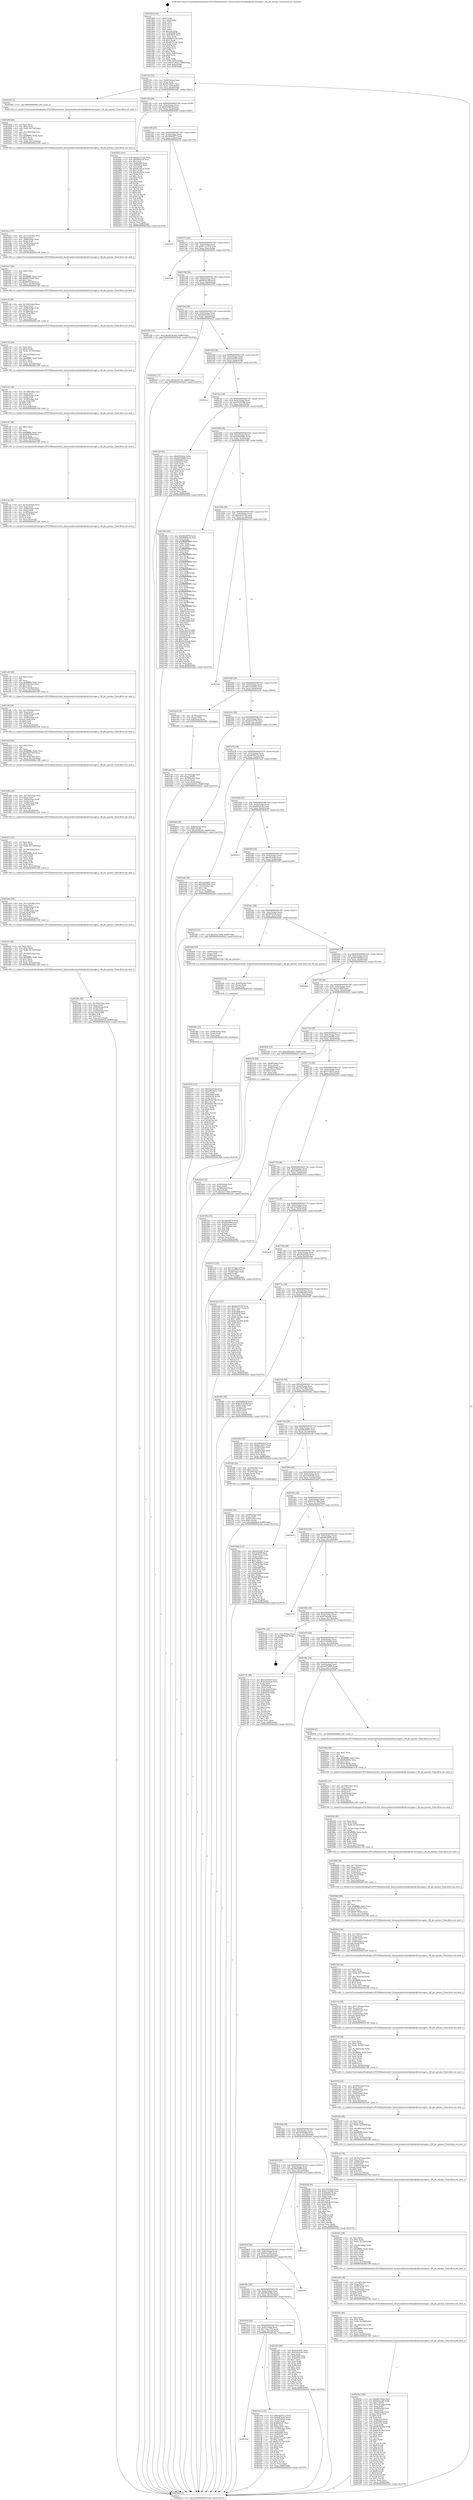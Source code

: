 digraph "0x4014b0" {
  label = "0x4014b0 (/mnt/c/Users/mathe/Desktop/tcc/POCII/binaries/extr_linuxsoundsocintelskylakeskl-messages.c_fill_pin_params_Final-ollvm.out::main(0))"
  labelloc = "t"
  node[shape=record]

  Entry [label="",width=0.3,height=0.3,shape=circle,fillcolor=black,style=filled]
  "0x401524" [label="{
     0x401524 [32]\l
     | [instrs]\l
     &nbsp;&nbsp;0x401524 \<+6\>: mov -0x88(%rbp),%eax\l
     &nbsp;&nbsp;0x40152a \<+2\>: mov %eax,%ecx\l
     &nbsp;&nbsp;0x40152c \<+6\>: sub $0x83c5bd17,%ecx\l
     &nbsp;&nbsp;0x401532 \<+6\>: mov %eax,-0x9c(%rbp)\l
     &nbsp;&nbsp;0x401538 \<+6\>: mov %ecx,-0xa0(%rbp)\l
     &nbsp;&nbsp;0x40153e \<+6\>: je 0000000000401b91 \<main+0x6e1\>\l
  }"]
  "0x401b91" [label="{
     0x401b91 [5]\l
     | [instrs]\l
     &nbsp;&nbsp;0x401b91 \<+5\>: call 0000000000401160 \<next_i\>\l
     | [calls]\l
     &nbsp;&nbsp;0x401160 \{1\} (/mnt/c/Users/mathe/Desktop/tcc/POCII/binaries/extr_linuxsoundsocintelskylakeskl-messages.c_fill_pin_params_Final-ollvm.out::next_i)\l
  }"]
  "0x401544" [label="{
     0x401544 [28]\l
     | [instrs]\l
     &nbsp;&nbsp;0x401544 \<+5\>: jmp 0000000000401549 \<main+0x99\>\l
     &nbsp;&nbsp;0x401549 \<+6\>: mov -0x9c(%rbp),%eax\l
     &nbsp;&nbsp;0x40154f \<+5\>: sub $0x83d46c0f,%eax\l
     &nbsp;&nbsp;0x401554 \<+6\>: mov %eax,-0xa4(%rbp)\l
     &nbsp;&nbsp;0x40155a \<+6\>: je 0000000000402445 \<main+0xf95\>\l
  }"]
  Exit [label="",width=0.3,height=0.3,shape=circle,fillcolor=black,style=filled,peripheries=2]
  "0x402445" [label="{
     0x402445 [147]\l
     | [instrs]\l
     &nbsp;&nbsp;0x402445 \<+5\>: mov $0x42257e4d,%eax\l
     &nbsp;&nbsp;0x40244a \<+5\>: mov $0xf891fcc6,%ecx\l
     &nbsp;&nbsp;0x40244f \<+2\>: mov $0x1,%dl\l
     &nbsp;&nbsp;0x402451 \<+7\>: mov 0x405068,%esi\l
     &nbsp;&nbsp;0x402458 \<+7\>: mov 0x405054,%edi\l
     &nbsp;&nbsp;0x40245f \<+3\>: mov %esi,%r8d\l
     &nbsp;&nbsp;0x402462 \<+7\>: add $0xe8144c9c,%r8d\l
     &nbsp;&nbsp;0x402469 \<+4\>: sub $0x1,%r8d\l
     &nbsp;&nbsp;0x40246d \<+7\>: sub $0xe8144c9c,%r8d\l
     &nbsp;&nbsp;0x402474 \<+4\>: imul %r8d,%esi\l
     &nbsp;&nbsp;0x402478 \<+3\>: and $0x1,%esi\l
     &nbsp;&nbsp;0x40247b \<+3\>: cmp $0x0,%esi\l
     &nbsp;&nbsp;0x40247e \<+4\>: sete %r9b\l
     &nbsp;&nbsp;0x402482 \<+3\>: cmp $0xa,%edi\l
     &nbsp;&nbsp;0x402485 \<+4\>: setl %r10b\l
     &nbsp;&nbsp;0x402489 \<+3\>: mov %r9b,%r11b\l
     &nbsp;&nbsp;0x40248c \<+4\>: xor $0xff,%r11b\l
     &nbsp;&nbsp;0x402490 \<+3\>: mov %r10b,%bl\l
     &nbsp;&nbsp;0x402493 \<+3\>: xor $0xff,%bl\l
     &nbsp;&nbsp;0x402496 \<+3\>: xor $0x0,%dl\l
     &nbsp;&nbsp;0x402499 \<+3\>: mov %r11b,%r14b\l
     &nbsp;&nbsp;0x40249c \<+4\>: and $0x0,%r14b\l
     &nbsp;&nbsp;0x4024a0 \<+3\>: and %dl,%r9b\l
     &nbsp;&nbsp;0x4024a3 \<+3\>: mov %bl,%r15b\l
     &nbsp;&nbsp;0x4024a6 \<+4\>: and $0x0,%r15b\l
     &nbsp;&nbsp;0x4024aa \<+3\>: and %dl,%r10b\l
     &nbsp;&nbsp;0x4024ad \<+3\>: or %r9b,%r14b\l
     &nbsp;&nbsp;0x4024b0 \<+3\>: or %r10b,%r15b\l
     &nbsp;&nbsp;0x4024b3 \<+3\>: xor %r15b,%r14b\l
     &nbsp;&nbsp;0x4024b6 \<+3\>: or %bl,%r11b\l
     &nbsp;&nbsp;0x4024b9 \<+4\>: xor $0xff,%r11b\l
     &nbsp;&nbsp;0x4024bd \<+3\>: or $0x0,%dl\l
     &nbsp;&nbsp;0x4024c0 \<+3\>: and %dl,%r11b\l
     &nbsp;&nbsp;0x4024c3 \<+3\>: or %r11b,%r14b\l
     &nbsp;&nbsp;0x4024c6 \<+4\>: test $0x1,%r14b\l
     &nbsp;&nbsp;0x4024ca \<+3\>: cmovne %ecx,%eax\l
     &nbsp;&nbsp;0x4024cd \<+6\>: mov %eax,-0x88(%rbp)\l
     &nbsp;&nbsp;0x4024d3 \<+5\>: jmp 0000000000402b2d \<main+0x167d\>\l
  }"]
  "0x401560" [label="{
     0x401560 [28]\l
     | [instrs]\l
     &nbsp;&nbsp;0x401560 \<+5\>: jmp 0000000000401565 \<main+0xb5\>\l
     &nbsp;&nbsp;0x401565 \<+6\>: mov -0x9c(%rbp),%eax\l
     &nbsp;&nbsp;0x40156b \<+5\>: sub $0x89bb5977,%eax\l
     &nbsp;&nbsp;0x401570 \<+6\>: mov %eax,-0xa8(%rbp)\l
     &nbsp;&nbsp;0x401576 \<+6\>: je 00000000004025c0 \<main+0x1110\>\l
  }"]
  "0x402509" [label="{
     0x402509 [153]\l
     | [instrs]\l
     &nbsp;&nbsp;0x402509 \<+5\>: mov $0x42257e4d,%ecx\l
     &nbsp;&nbsp;0x40250e \<+5\>: mov $0xa082543e,%edx\l
     &nbsp;&nbsp;0x402513 \<+3\>: mov $0x1,%r8b\l
     &nbsp;&nbsp;0x402516 \<+8\>: mov 0x405068,%r9d\l
     &nbsp;&nbsp;0x40251e \<+8\>: mov 0x405054,%r10d\l
     &nbsp;&nbsp;0x402526 \<+3\>: mov %r9d,%r11d\l
     &nbsp;&nbsp;0x402529 \<+7\>: add $0x9819c706,%r11d\l
     &nbsp;&nbsp;0x402530 \<+4\>: sub $0x1,%r11d\l
     &nbsp;&nbsp;0x402534 \<+7\>: sub $0x9819c706,%r11d\l
     &nbsp;&nbsp;0x40253b \<+4\>: imul %r11d,%r9d\l
     &nbsp;&nbsp;0x40253f \<+4\>: and $0x1,%r9d\l
     &nbsp;&nbsp;0x402543 \<+4\>: cmp $0x0,%r9d\l
     &nbsp;&nbsp;0x402547 \<+3\>: sete %bl\l
     &nbsp;&nbsp;0x40254a \<+4\>: cmp $0xa,%r10d\l
     &nbsp;&nbsp;0x40254e \<+4\>: setl %r14b\l
     &nbsp;&nbsp;0x402552 \<+3\>: mov %bl,%r15b\l
     &nbsp;&nbsp;0x402555 \<+4\>: xor $0xff,%r15b\l
     &nbsp;&nbsp;0x402559 \<+3\>: mov %r14b,%r12b\l
     &nbsp;&nbsp;0x40255c \<+4\>: xor $0xff,%r12b\l
     &nbsp;&nbsp;0x402560 \<+4\>: xor $0x0,%r8b\l
     &nbsp;&nbsp;0x402564 \<+3\>: mov %r15b,%r13b\l
     &nbsp;&nbsp;0x402567 \<+4\>: and $0x0,%r13b\l
     &nbsp;&nbsp;0x40256b \<+3\>: and %r8b,%bl\l
     &nbsp;&nbsp;0x40256e \<+3\>: mov %r12b,%al\l
     &nbsp;&nbsp;0x402571 \<+2\>: and $0x0,%al\l
     &nbsp;&nbsp;0x402573 \<+3\>: and %r8b,%r14b\l
     &nbsp;&nbsp;0x402576 \<+3\>: or %bl,%r13b\l
     &nbsp;&nbsp;0x402579 \<+3\>: or %r14b,%al\l
     &nbsp;&nbsp;0x40257c \<+3\>: xor %al,%r13b\l
     &nbsp;&nbsp;0x40257f \<+3\>: or %r12b,%r15b\l
     &nbsp;&nbsp;0x402582 \<+4\>: xor $0xff,%r15b\l
     &nbsp;&nbsp;0x402586 \<+4\>: or $0x0,%r8b\l
     &nbsp;&nbsp;0x40258a \<+3\>: and %r8b,%r15b\l
     &nbsp;&nbsp;0x40258d \<+3\>: or %r15b,%r13b\l
     &nbsp;&nbsp;0x402590 \<+4\>: test $0x1,%r13b\l
     &nbsp;&nbsp;0x402594 \<+3\>: cmovne %edx,%ecx\l
     &nbsp;&nbsp;0x402597 \<+6\>: mov %ecx,-0x88(%rbp)\l
     &nbsp;&nbsp;0x40259d \<+5\>: jmp 0000000000402b2d \<main+0x167d\>\l
  }"]
  "0x4025c0" [label="{
     0x4025c0\l
  }", style=dashed]
  "0x40157c" [label="{
     0x40157c [28]\l
     | [instrs]\l
     &nbsp;&nbsp;0x40157c \<+5\>: jmp 0000000000401581 \<main+0xd1\>\l
     &nbsp;&nbsp;0x401581 \<+6\>: mov -0x9c(%rbp),%eax\l
     &nbsp;&nbsp;0x401587 \<+5\>: sub $0x91123474,%eax\l
     &nbsp;&nbsp;0x40158c \<+6\>: mov %eax,-0xac(%rbp)\l
     &nbsp;&nbsp;0x401592 \<+6\>: je 0000000000402b04 \<main+0x1654\>\l
  }"]
  "0x4024fa" [label="{
     0x4024fa [15]\l
     | [instrs]\l
     &nbsp;&nbsp;0x4024fa \<+4\>: mov -0x48(%rbp),%rax\l
     &nbsp;&nbsp;0x4024fe \<+3\>: mov (%rax),%rax\l
     &nbsp;&nbsp;0x402501 \<+3\>: mov %rax,%rdi\l
     &nbsp;&nbsp;0x402504 \<+5\>: call 0000000000401030 \<free@plt\>\l
     | [calls]\l
     &nbsp;&nbsp;0x401030 \{1\} (unknown)\l
  }"]
  "0x402b04" [label="{
     0x402b04\l
  }", style=dashed]
  "0x401598" [label="{
     0x401598 [28]\l
     | [instrs]\l
     &nbsp;&nbsp;0x401598 \<+5\>: jmp 000000000040159d \<main+0xed\>\l
     &nbsp;&nbsp;0x40159d \<+6\>: mov -0x9c(%rbp),%eax\l
     &nbsp;&nbsp;0x4015a3 \<+5\>: sub $0x922acef6,%eax\l
     &nbsp;&nbsp;0x4015a8 \<+6\>: mov %eax,-0xb0(%rbp)\l
     &nbsp;&nbsp;0x4015ae \<+6\>: je 0000000000402356 \<main+0xea6\>\l
  }"]
  "0x4024eb" [label="{
     0x4024eb [15]\l
     | [instrs]\l
     &nbsp;&nbsp;0x4024eb \<+4\>: mov -0x60(%rbp),%rax\l
     &nbsp;&nbsp;0x4024ef \<+3\>: mov (%rax),%rax\l
     &nbsp;&nbsp;0x4024f2 \<+3\>: mov %rax,%rdi\l
     &nbsp;&nbsp;0x4024f5 \<+5\>: call 0000000000401030 \<free@plt\>\l
     | [calls]\l
     &nbsp;&nbsp;0x401030 \{1\} (unknown)\l
  }"]
  "0x402356" [label="{
     0x402356 [15]\l
     | [instrs]\l
     &nbsp;&nbsp;0x402356 \<+10\>: movl $0x6854c9da,-0x88(%rbp)\l
     &nbsp;&nbsp;0x402360 \<+5\>: jmp 0000000000402b2d \<main+0x167d\>\l
  }"]
  "0x4015b4" [label="{
     0x4015b4 [28]\l
     | [instrs]\l
     &nbsp;&nbsp;0x4015b4 \<+5\>: jmp 00000000004015b9 \<main+0x109\>\l
     &nbsp;&nbsp;0x4015b9 \<+6\>: mov -0x9c(%rbp),%eax\l
     &nbsp;&nbsp;0x4015bf \<+5\>: sub $0xa082543e,%eax\l
     &nbsp;&nbsp;0x4015c4 \<+6\>: mov %eax,-0xb4(%rbp)\l
     &nbsp;&nbsp;0x4015ca \<+6\>: je 00000000004025a2 \<main+0x10f2\>\l
  }"]
  "0x40229a" [label="{
     0x40229a [188]\l
     | [instrs]\l
     &nbsp;&nbsp;0x40229a \<+5\>: mov $0xdf319e0e,%ecx\l
     &nbsp;&nbsp;0x40229f \<+5\>: mov $0x922acef6,%edx\l
     &nbsp;&nbsp;0x4022a4 \<+3\>: mov $0x1,%r10b\l
     &nbsp;&nbsp;0x4022a7 \<+7\>: mov -0x19c(%rbp),%r8d\l
     &nbsp;&nbsp;0x4022ae \<+4\>: imul %eax,%r8d\l
     &nbsp;&nbsp;0x4022b2 \<+4\>: mov -0x48(%rbp),%rsi\l
     &nbsp;&nbsp;0x4022b6 \<+3\>: mov (%rsi),%rsi\l
     &nbsp;&nbsp;0x4022b9 \<+4\>: mov -0x40(%rbp),%rdi\l
     &nbsp;&nbsp;0x4022bd \<+3\>: movslq (%rdi),%rdi\l
     &nbsp;&nbsp;0x4022c0 \<+4\>: shl $0x5,%rdi\l
     &nbsp;&nbsp;0x4022c4 \<+3\>: add %rdi,%rsi\l
     &nbsp;&nbsp;0x4022c7 \<+4\>: mov %r8d,0x1c(%rsi)\l
     &nbsp;&nbsp;0x4022cb \<+7\>: mov 0x405068,%eax\l
     &nbsp;&nbsp;0x4022d2 \<+8\>: mov 0x405054,%r8d\l
     &nbsp;&nbsp;0x4022da \<+3\>: mov %eax,%r9d\l
     &nbsp;&nbsp;0x4022dd \<+7\>: add $0x9676208a,%r9d\l
     &nbsp;&nbsp;0x4022e4 \<+4\>: sub $0x1,%r9d\l
     &nbsp;&nbsp;0x4022e8 \<+7\>: sub $0x9676208a,%r9d\l
     &nbsp;&nbsp;0x4022ef \<+4\>: imul %r9d,%eax\l
     &nbsp;&nbsp;0x4022f3 \<+3\>: and $0x1,%eax\l
     &nbsp;&nbsp;0x4022f6 \<+3\>: cmp $0x0,%eax\l
     &nbsp;&nbsp;0x4022f9 \<+4\>: sete %r11b\l
     &nbsp;&nbsp;0x4022fd \<+4\>: cmp $0xa,%r8d\l
     &nbsp;&nbsp;0x402301 \<+3\>: setl %bl\l
     &nbsp;&nbsp;0x402304 \<+3\>: mov %r11b,%r14b\l
     &nbsp;&nbsp;0x402307 \<+4\>: xor $0xff,%r14b\l
     &nbsp;&nbsp;0x40230b \<+3\>: mov %bl,%r15b\l
     &nbsp;&nbsp;0x40230e \<+4\>: xor $0xff,%r15b\l
     &nbsp;&nbsp;0x402312 \<+4\>: xor $0x0,%r10b\l
     &nbsp;&nbsp;0x402316 \<+3\>: mov %r14b,%r12b\l
     &nbsp;&nbsp;0x402319 \<+4\>: and $0x0,%r12b\l
     &nbsp;&nbsp;0x40231d \<+3\>: and %r10b,%r11b\l
     &nbsp;&nbsp;0x402320 \<+3\>: mov %r15b,%r13b\l
     &nbsp;&nbsp;0x402323 \<+4\>: and $0x0,%r13b\l
     &nbsp;&nbsp;0x402327 \<+3\>: and %r10b,%bl\l
     &nbsp;&nbsp;0x40232a \<+3\>: or %r11b,%r12b\l
     &nbsp;&nbsp;0x40232d \<+3\>: or %bl,%r13b\l
     &nbsp;&nbsp;0x402330 \<+3\>: xor %r13b,%r12b\l
     &nbsp;&nbsp;0x402333 \<+3\>: or %r15b,%r14b\l
     &nbsp;&nbsp;0x402336 \<+4\>: xor $0xff,%r14b\l
     &nbsp;&nbsp;0x40233a \<+4\>: or $0x0,%r10b\l
     &nbsp;&nbsp;0x40233e \<+3\>: and %r10b,%r14b\l
     &nbsp;&nbsp;0x402341 \<+3\>: or %r14b,%r12b\l
     &nbsp;&nbsp;0x402344 \<+4\>: test $0x1,%r12b\l
     &nbsp;&nbsp;0x402348 \<+3\>: cmovne %edx,%ecx\l
     &nbsp;&nbsp;0x40234b \<+6\>: mov %ecx,-0x88(%rbp)\l
     &nbsp;&nbsp;0x402351 \<+5\>: jmp 0000000000402b2d \<main+0x167d\>\l
  }"]
  "0x4025a2" [label="{
     0x4025a2 [15]\l
     | [instrs]\l
     &nbsp;&nbsp;0x4025a2 \<+10\>: movl $0xd2555716,-0x88(%rbp)\l
     &nbsp;&nbsp;0x4025ac \<+5\>: jmp 0000000000402b2d \<main+0x167d\>\l
  }"]
  "0x4015d0" [label="{
     0x4015d0 [28]\l
     | [instrs]\l
     &nbsp;&nbsp;0x4015d0 \<+5\>: jmp 00000000004015d5 \<main+0x125\>\l
     &nbsp;&nbsp;0x4015d5 \<+6\>: mov -0x9c(%rbp),%eax\l
     &nbsp;&nbsp;0x4015db \<+5\>: sub $0xb2fc44f1,%eax\l
     &nbsp;&nbsp;0x4015e0 \<+6\>: mov %eax,-0xb8(%rbp)\l
     &nbsp;&nbsp;0x4015e6 \<+6\>: je 0000000000402aa2 \<main+0x15f2\>\l
  }"]
  "0x40226c" [label="{
     0x40226c [46]\l
     | [instrs]\l
     &nbsp;&nbsp;0x40226c \<+2\>: xor %ecx,%ecx\l
     &nbsp;&nbsp;0x40226e \<+5\>: mov $0x2,%edx\l
     &nbsp;&nbsp;0x402273 \<+6\>: mov %edx,-0x198(%rbp)\l
     &nbsp;&nbsp;0x402279 \<+1\>: cltd\l
     &nbsp;&nbsp;0x40227a \<+7\>: mov -0x198(%rbp),%r8d\l
     &nbsp;&nbsp;0x402281 \<+3\>: idiv %r8d\l
     &nbsp;&nbsp;0x402284 \<+6\>: imul $0xfffffffe,%edx,%edx\l
     &nbsp;&nbsp;0x40228a \<+3\>: sub $0x1,%ecx\l
     &nbsp;&nbsp;0x40228d \<+2\>: sub %ecx,%edx\l
     &nbsp;&nbsp;0x40228f \<+6\>: mov %edx,-0x19c(%rbp)\l
     &nbsp;&nbsp;0x402295 \<+5\>: call 0000000000401160 \<next_i\>\l
     | [calls]\l
     &nbsp;&nbsp;0x401160 \{1\} (/mnt/c/Users/mathe/Desktop/tcc/POCII/binaries/extr_linuxsoundsocintelskylakeskl-messages.c_fill_pin_params_Final-ollvm.out::next_i)\l
  }"]
  "0x402aa2" [label="{
     0x402aa2\l
  }", style=dashed]
  "0x4015ec" [label="{
     0x4015ec [28]\l
     | [instrs]\l
     &nbsp;&nbsp;0x4015ec \<+5\>: jmp 00000000004015f1 \<main+0x141\>\l
     &nbsp;&nbsp;0x4015f1 \<+6\>: mov -0x9c(%rbp),%eax\l
     &nbsp;&nbsp;0x4015f7 \<+5\>: sub $0xb74703d6,%eax\l
     &nbsp;&nbsp;0x4015fc \<+6\>: mov %eax,-0xbc(%rbp)\l
     &nbsp;&nbsp;0x401602 \<+6\>: je 0000000000401fa9 \<main+0xaf9\>\l
  }"]
  "0x402246" [label="{
     0x402246 [38]\l
     | [instrs]\l
     &nbsp;&nbsp;0x402246 \<+6\>: mov -0x194(%rbp),%ecx\l
     &nbsp;&nbsp;0x40224c \<+3\>: imul %eax,%ecx\l
     &nbsp;&nbsp;0x40224f \<+4\>: mov -0x48(%rbp),%rsi\l
     &nbsp;&nbsp;0x402253 \<+3\>: mov (%rsi),%rsi\l
     &nbsp;&nbsp;0x402256 \<+4\>: mov -0x40(%rbp),%rdi\l
     &nbsp;&nbsp;0x40225a \<+3\>: movslq (%rdi),%rdi\l
     &nbsp;&nbsp;0x40225d \<+4\>: shl $0x5,%rdi\l
     &nbsp;&nbsp;0x402261 \<+3\>: add %rdi,%rsi\l
     &nbsp;&nbsp;0x402264 \<+3\>: mov %ecx,0x18(%rsi)\l
     &nbsp;&nbsp;0x402267 \<+5\>: call 0000000000401160 \<next_i\>\l
     | [calls]\l
     &nbsp;&nbsp;0x401160 \{1\} (/mnt/c/Users/mathe/Desktop/tcc/POCII/binaries/extr_linuxsoundsocintelskylakeskl-messages.c_fill_pin_params_Final-ollvm.out::next_i)\l
  }"]
  "0x401fa9" [label="{
     0x401fa9 [91]\l
     | [instrs]\l
     &nbsp;&nbsp;0x401fa9 \<+5\>: mov $0xdf319e0e,%eax\l
     &nbsp;&nbsp;0x401fae \<+5\>: mov $0x4e47d669,%ecx\l
     &nbsp;&nbsp;0x401fb3 \<+7\>: mov 0x405068,%edx\l
     &nbsp;&nbsp;0x401fba \<+7\>: mov 0x405054,%esi\l
     &nbsp;&nbsp;0x401fc1 \<+2\>: mov %edx,%edi\l
     &nbsp;&nbsp;0x401fc3 \<+6\>: add $0x3a913a7c,%edi\l
     &nbsp;&nbsp;0x401fc9 \<+3\>: sub $0x1,%edi\l
     &nbsp;&nbsp;0x401fcc \<+6\>: sub $0x3a913a7c,%edi\l
     &nbsp;&nbsp;0x401fd2 \<+3\>: imul %edi,%edx\l
     &nbsp;&nbsp;0x401fd5 \<+3\>: and $0x1,%edx\l
     &nbsp;&nbsp;0x401fd8 \<+3\>: cmp $0x0,%edx\l
     &nbsp;&nbsp;0x401fdb \<+4\>: sete %r8b\l
     &nbsp;&nbsp;0x401fdf \<+3\>: cmp $0xa,%esi\l
     &nbsp;&nbsp;0x401fe2 \<+4\>: setl %r9b\l
     &nbsp;&nbsp;0x401fe6 \<+3\>: mov %r8b,%r10b\l
     &nbsp;&nbsp;0x401fe9 \<+3\>: and %r9b,%r10b\l
     &nbsp;&nbsp;0x401fec \<+3\>: xor %r9b,%r8b\l
     &nbsp;&nbsp;0x401fef \<+3\>: or %r8b,%r10b\l
     &nbsp;&nbsp;0x401ff2 \<+4\>: test $0x1,%r10b\l
     &nbsp;&nbsp;0x401ff6 \<+3\>: cmovne %ecx,%eax\l
     &nbsp;&nbsp;0x401ff9 \<+6\>: mov %eax,-0x88(%rbp)\l
     &nbsp;&nbsp;0x401fff \<+5\>: jmp 0000000000402b2d \<main+0x167d\>\l
  }"]
  "0x401608" [label="{
     0x401608 [28]\l
     | [instrs]\l
     &nbsp;&nbsp;0x401608 \<+5\>: jmp 000000000040160d \<main+0x15d\>\l
     &nbsp;&nbsp;0x40160d \<+6\>: mov -0x9c(%rbp),%eax\l
     &nbsp;&nbsp;0x401613 \<+5\>: sub $0xb9439d6a,%eax\l
     &nbsp;&nbsp;0x401618 \<+6\>: mov %eax,-0xc0(%rbp)\l
     &nbsp;&nbsp;0x40161e \<+6\>: je 000000000040198f \<main+0x4df\>\l
  }"]
  "0x40220c" [label="{
     0x40220c [58]\l
     | [instrs]\l
     &nbsp;&nbsp;0x40220c \<+2\>: xor %ecx,%ecx\l
     &nbsp;&nbsp;0x40220e \<+5\>: mov $0x2,%edx\l
     &nbsp;&nbsp;0x402213 \<+6\>: mov %edx,-0x190(%rbp)\l
     &nbsp;&nbsp;0x402219 \<+1\>: cltd\l
     &nbsp;&nbsp;0x40221a \<+7\>: mov -0x190(%rbp),%r8d\l
     &nbsp;&nbsp;0x402221 \<+3\>: idiv %r8d\l
     &nbsp;&nbsp;0x402224 \<+6\>: imul $0xfffffffe,%edx,%edx\l
     &nbsp;&nbsp;0x40222a \<+3\>: mov %ecx,%r9d\l
     &nbsp;&nbsp;0x40222d \<+3\>: sub %edx,%r9d\l
     &nbsp;&nbsp;0x402230 \<+2\>: mov %ecx,%edx\l
     &nbsp;&nbsp;0x402232 \<+3\>: sub $0x1,%edx\l
     &nbsp;&nbsp;0x402235 \<+3\>: add %edx,%r9d\l
     &nbsp;&nbsp;0x402238 \<+3\>: sub %r9d,%ecx\l
     &nbsp;&nbsp;0x40223b \<+6\>: mov %ecx,-0x194(%rbp)\l
     &nbsp;&nbsp;0x402241 \<+5\>: call 0000000000401160 \<next_i\>\l
     | [calls]\l
     &nbsp;&nbsp;0x401160 \{1\} (/mnt/c/Users/mathe/Desktop/tcc/POCII/binaries/extr_linuxsoundsocintelskylakeskl-messages.c_fill_pin_params_Final-ollvm.out::next_i)\l
  }"]
  "0x40198f" [label="{
     0x40198f [281]\l
     | [instrs]\l
     &nbsp;&nbsp;0x40198f \<+5\>: mov $0x46b3f979,%eax\l
     &nbsp;&nbsp;0x401994 \<+5\>: mov $0xdb806c53,%ecx\l
     &nbsp;&nbsp;0x401999 \<+3\>: mov %rsp,%rdx\l
     &nbsp;&nbsp;0x40199c \<+4\>: add $0xfffffffffffffff0,%rdx\l
     &nbsp;&nbsp;0x4019a0 \<+3\>: mov %rdx,%rsp\l
     &nbsp;&nbsp;0x4019a3 \<+4\>: mov %rdx,-0x80(%rbp)\l
     &nbsp;&nbsp;0x4019a7 \<+3\>: mov %rsp,%rdx\l
     &nbsp;&nbsp;0x4019aa \<+4\>: add $0xfffffffffffffff0,%rdx\l
     &nbsp;&nbsp;0x4019ae \<+3\>: mov %rdx,%rsp\l
     &nbsp;&nbsp;0x4019b1 \<+3\>: mov %rsp,%rsi\l
     &nbsp;&nbsp;0x4019b4 \<+4\>: add $0xfffffffffffffff0,%rsi\l
     &nbsp;&nbsp;0x4019b8 \<+3\>: mov %rsi,%rsp\l
     &nbsp;&nbsp;0x4019bb \<+4\>: mov %rsi,-0x78(%rbp)\l
     &nbsp;&nbsp;0x4019bf \<+3\>: mov %rsp,%rsi\l
     &nbsp;&nbsp;0x4019c2 \<+4\>: add $0xfffffffffffffff0,%rsi\l
     &nbsp;&nbsp;0x4019c6 \<+3\>: mov %rsi,%rsp\l
     &nbsp;&nbsp;0x4019c9 \<+4\>: mov %rsi,-0x70(%rbp)\l
     &nbsp;&nbsp;0x4019cd \<+3\>: mov %rsp,%rsi\l
     &nbsp;&nbsp;0x4019d0 \<+4\>: add $0xfffffffffffffff0,%rsi\l
     &nbsp;&nbsp;0x4019d4 \<+3\>: mov %rsi,%rsp\l
     &nbsp;&nbsp;0x4019d7 \<+4\>: mov %rsi,-0x68(%rbp)\l
     &nbsp;&nbsp;0x4019db \<+3\>: mov %rsp,%rsi\l
     &nbsp;&nbsp;0x4019de \<+4\>: add $0xfffffffffffffff0,%rsi\l
     &nbsp;&nbsp;0x4019e2 \<+3\>: mov %rsi,%rsp\l
     &nbsp;&nbsp;0x4019e5 \<+4\>: mov %rsi,-0x60(%rbp)\l
     &nbsp;&nbsp;0x4019e9 \<+3\>: mov %rsp,%rsi\l
     &nbsp;&nbsp;0x4019ec \<+4\>: add $0xfffffffffffffff0,%rsi\l
     &nbsp;&nbsp;0x4019f0 \<+3\>: mov %rsi,%rsp\l
     &nbsp;&nbsp;0x4019f3 \<+4\>: mov %rsi,-0x58(%rbp)\l
     &nbsp;&nbsp;0x4019f7 \<+3\>: mov %rsp,%rsi\l
     &nbsp;&nbsp;0x4019fa \<+4\>: add $0xfffffffffffffff0,%rsi\l
     &nbsp;&nbsp;0x4019fe \<+3\>: mov %rsi,%rsp\l
     &nbsp;&nbsp;0x401a01 \<+4\>: mov %rsi,-0x50(%rbp)\l
     &nbsp;&nbsp;0x401a05 \<+3\>: mov %rsp,%rsi\l
     &nbsp;&nbsp;0x401a08 \<+4\>: add $0xfffffffffffffff0,%rsi\l
     &nbsp;&nbsp;0x401a0c \<+3\>: mov %rsi,%rsp\l
     &nbsp;&nbsp;0x401a0f \<+4\>: mov %rsi,-0x48(%rbp)\l
     &nbsp;&nbsp;0x401a13 \<+3\>: mov %rsp,%rsi\l
     &nbsp;&nbsp;0x401a16 \<+4\>: add $0xfffffffffffffff0,%rsi\l
     &nbsp;&nbsp;0x401a1a \<+3\>: mov %rsi,%rsp\l
     &nbsp;&nbsp;0x401a1d \<+4\>: mov %rsi,-0x40(%rbp)\l
     &nbsp;&nbsp;0x401a21 \<+4\>: mov -0x80(%rbp),%rsi\l
     &nbsp;&nbsp;0x401a25 \<+6\>: movl $0x0,(%rsi)\l
     &nbsp;&nbsp;0x401a2b \<+6\>: mov -0x8c(%rbp),%edi\l
     &nbsp;&nbsp;0x401a31 \<+2\>: mov %edi,(%rdx)\l
     &nbsp;&nbsp;0x401a33 \<+4\>: mov -0x78(%rbp),%rsi\l
     &nbsp;&nbsp;0x401a37 \<+7\>: mov -0x98(%rbp),%r8\l
     &nbsp;&nbsp;0x401a3e \<+3\>: mov %r8,(%rsi)\l
     &nbsp;&nbsp;0x401a41 \<+3\>: cmpl $0x2,(%rdx)\l
     &nbsp;&nbsp;0x401a44 \<+4\>: setne %r9b\l
     &nbsp;&nbsp;0x401a48 \<+4\>: and $0x1,%r9b\l
     &nbsp;&nbsp;0x401a4c \<+4\>: mov %r9b,-0x31(%rbp)\l
     &nbsp;&nbsp;0x401a50 \<+8\>: mov 0x405068,%r10d\l
     &nbsp;&nbsp;0x401a58 \<+8\>: mov 0x405054,%r11d\l
     &nbsp;&nbsp;0x401a60 \<+3\>: mov %r10d,%ebx\l
     &nbsp;&nbsp;0x401a63 \<+6\>: sub $0x81b22aa6,%ebx\l
     &nbsp;&nbsp;0x401a69 \<+3\>: sub $0x1,%ebx\l
     &nbsp;&nbsp;0x401a6c \<+6\>: add $0x81b22aa6,%ebx\l
     &nbsp;&nbsp;0x401a72 \<+4\>: imul %ebx,%r10d\l
     &nbsp;&nbsp;0x401a76 \<+4\>: and $0x1,%r10d\l
     &nbsp;&nbsp;0x401a7a \<+4\>: cmp $0x0,%r10d\l
     &nbsp;&nbsp;0x401a7e \<+4\>: sete %r9b\l
     &nbsp;&nbsp;0x401a82 \<+4\>: cmp $0xa,%r11d\l
     &nbsp;&nbsp;0x401a86 \<+4\>: setl %r14b\l
     &nbsp;&nbsp;0x401a8a \<+3\>: mov %r9b,%r15b\l
     &nbsp;&nbsp;0x401a8d \<+3\>: and %r14b,%r15b\l
     &nbsp;&nbsp;0x401a90 \<+3\>: xor %r14b,%r9b\l
     &nbsp;&nbsp;0x401a93 \<+3\>: or %r9b,%r15b\l
     &nbsp;&nbsp;0x401a96 \<+4\>: test $0x1,%r15b\l
     &nbsp;&nbsp;0x401a9a \<+3\>: cmovne %ecx,%eax\l
     &nbsp;&nbsp;0x401a9d \<+6\>: mov %eax,-0x88(%rbp)\l
     &nbsp;&nbsp;0x401aa3 \<+5\>: jmp 0000000000402b2d \<main+0x167d\>\l
  }"]
  "0x401624" [label="{
     0x401624 [28]\l
     | [instrs]\l
     &nbsp;&nbsp;0x401624 \<+5\>: jmp 0000000000401629 \<main+0x179\>\l
     &nbsp;&nbsp;0x401629 \<+6\>: mov -0x9c(%rbp),%eax\l
     &nbsp;&nbsp;0x40162f \<+5\>: sub $0xbd2f37a2,%eax\l
     &nbsp;&nbsp;0x401634 \<+6\>: mov %eax,-0xc4(%rbp)\l
     &nbsp;&nbsp;0x40163a \<+6\>: je 00000000004027e8 \<main+0x1338\>\l
  }"]
  "0x4021e6" [label="{
     0x4021e6 [38]\l
     | [instrs]\l
     &nbsp;&nbsp;0x4021e6 \<+6\>: mov -0x18c(%rbp),%ecx\l
     &nbsp;&nbsp;0x4021ec \<+3\>: imul %eax,%ecx\l
     &nbsp;&nbsp;0x4021ef \<+4\>: mov -0x48(%rbp),%rsi\l
     &nbsp;&nbsp;0x4021f3 \<+3\>: mov (%rsi),%rsi\l
     &nbsp;&nbsp;0x4021f6 \<+4\>: mov -0x40(%rbp),%rdi\l
     &nbsp;&nbsp;0x4021fa \<+3\>: movslq (%rdi),%rdi\l
     &nbsp;&nbsp;0x4021fd \<+4\>: shl $0x5,%rdi\l
     &nbsp;&nbsp;0x402201 \<+3\>: add %rdi,%rsi\l
     &nbsp;&nbsp;0x402204 \<+3\>: mov %ecx,0x14(%rsi)\l
     &nbsp;&nbsp;0x402207 \<+5\>: call 0000000000401160 \<next_i\>\l
     | [calls]\l
     &nbsp;&nbsp;0x401160 \{1\} (/mnt/c/Users/mathe/Desktop/tcc/POCII/binaries/extr_linuxsoundsocintelskylakeskl-messages.c_fill_pin_params_Final-ollvm.out::next_i)\l
  }"]
  "0x4027e8" [label="{
     0x4027e8\l
  }", style=dashed]
  "0x401640" [label="{
     0x401640 [28]\l
     | [instrs]\l
     &nbsp;&nbsp;0x401640 \<+5\>: jmp 0000000000401645 \<main+0x195\>\l
     &nbsp;&nbsp;0x401645 \<+6\>: mov -0x9c(%rbp),%eax\l
     &nbsp;&nbsp;0x40164b \<+5\>: sub $0xca45d407,%eax\l
     &nbsp;&nbsp;0x401650 \<+6\>: mov %eax,-0xc8(%rbp)\l
     &nbsp;&nbsp;0x401656 \<+6\>: je 0000000000401ae4 \<main+0x634\>\l
  }"]
  "0x4021b8" [label="{
     0x4021b8 [46]\l
     | [instrs]\l
     &nbsp;&nbsp;0x4021b8 \<+2\>: xor %ecx,%ecx\l
     &nbsp;&nbsp;0x4021ba \<+5\>: mov $0x2,%edx\l
     &nbsp;&nbsp;0x4021bf \<+6\>: mov %edx,-0x188(%rbp)\l
     &nbsp;&nbsp;0x4021c5 \<+1\>: cltd\l
     &nbsp;&nbsp;0x4021c6 \<+7\>: mov -0x188(%rbp),%r8d\l
     &nbsp;&nbsp;0x4021cd \<+3\>: idiv %r8d\l
     &nbsp;&nbsp;0x4021d0 \<+6\>: imul $0xfffffffe,%edx,%edx\l
     &nbsp;&nbsp;0x4021d6 \<+3\>: sub $0x1,%ecx\l
     &nbsp;&nbsp;0x4021d9 \<+2\>: sub %ecx,%edx\l
     &nbsp;&nbsp;0x4021db \<+6\>: mov %edx,-0x18c(%rbp)\l
     &nbsp;&nbsp;0x4021e1 \<+5\>: call 0000000000401160 \<next_i\>\l
     | [calls]\l
     &nbsp;&nbsp;0x401160 \{1\} (/mnt/c/Users/mathe/Desktop/tcc/POCII/binaries/extr_linuxsoundsocintelskylakeskl-messages.c_fill_pin_params_Final-ollvm.out::next_i)\l
  }"]
  "0x401ae4" [label="{
     0x401ae4 [16]\l
     | [instrs]\l
     &nbsp;&nbsp;0x401ae4 \<+4\>: mov -0x78(%rbp),%rax\l
     &nbsp;&nbsp;0x401ae8 \<+3\>: mov (%rax),%rax\l
     &nbsp;&nbsp;0x401aeb \<+4\>: mov 0x8(%rax),%rdi\l
     &nbsp;&nbsp;0x401aef \<+5\>: call 0000000000401060 \<atoi@plt\>\l
     | [calls]\l
     &nbsp;&nbsp;0x401060 \{1\} (unknown)\l
  }"]
  "0x40165c" [label="{
     0x40165c [28]\l
     | [instrs]\l
     &nbsp;&nbsp;0x40165c \<+5\>: jmp 0000000000401661 \<main+0x1b1\>\l
     &nbsp;&nbsp;0x401661 \<+6\>: mov -0x9c(%rbp),%eax\l
     &nbsp;&nbsp;0x401667 \<+5\>: sub $0xd2555716,%eax\l
     &nbsp;&nbsp;0x40166c \<+6\>: mov %eax,-0xcc(%rbp)\l
     &nbsp;&nbsp;0x401672 \<+6\>: je 00000000004026bd \<main+0x120d\>\l
  }"]
  "0x402192" [label="{
     0x402192 [38]\l
     | [instrs]\l
     &nbsp;&nbsp;0x402192 \<+6\>: mov -0x184(%rbp),%ecx\l
     &nbsp;&nbsp;0x402198 \<+3\>: imul %eax,%ecx\l
     &nbsp;&nbsp;0x40219b \<+4\>: mov -0x48(%rbp),%rsi\l
     &nbsp;&nbsp;0x40219f \<+3\>: mov (%rsi),%rsi\l
     &nbsp;&nbsp;0x4021a2 \<+4\>: mov -0x40(%rbp),%rdi\l
     &nbsp;&nbsp;0x4021a6 \<+3\>: movslq (%rdi),%rdi\l
     &nbsp;&nbsp;0x4021a9 \<+4\>: shl $0x5,%rdi\l
     &nbsp;&nbsp;0x4021ad \<+3\>: add %rdi,%rsi\l
     &nbsp;&nbsp;0x4021b0 \<+3\>: mov %ecx,0x10(%rsi)\l
     &nbsp;&nbsp;0x4021b3 \<+5\>: call 0000000000401160 \<next_i\>\l
     | [calls]\l
     &nbsp;&nbsp;0x401160 \{1\} (/mnt/c/Users/mathe/Desktop/tcc/POCII/binaries/extr_linuxsoundsocintelskylakeskl-messages.c_fill_pin_params_Final-ollvm.out::next_i)\l
  }"]
  "0x4026bd" [label="{
     0x4026bd [25]\l
     | [instrs]\l
     &nbsp;&nbsp;0x4026bd \<+4\>: mov -0x80(%rbp),%rax\l
     &nbsp;&nbsp;0x4026c1 \<+6\>: movl $0x0,(%rax)\l
     &nbsp;&nbsp;0x4026c7 \<+10\>: movl $0x50292abd,-0x88(%rbp)\l
     &nbsp;&nbsp;0x4026d1 \<+5\>: jmp 0000000000402b2d \<main+0x167d\>\l
  }"]
  "0x401678" [label="{
     0x401678 [28]\l
     | [instrs]\l
     &nbsp;&nbsp;0x401678 \<+5\>: jmp 000000000040167d \<main+0x1cd\>\l
     &nbsp;&nbsp;0x40167d \<+6\>: mov -0x9c(%rbp),%eax\l
     &nbsp;&nbsp;0x401683 \<+5\>: sub $0xdb806c53,%eax\l
     &nbsp;&nbsp;0x401688 \<+6\>: mov %eax,-0xd0(%rbp)\l
     &nbsp;&nbsp;0x40168e \<+6\>: je 0000000000401aa8 \<main+0x5f8\>\l
  }"]
  "0x402158" [label="{
     0x402158 [58]\l
     | [instrs]\l
     &nbsp;&nbsp;0x402158 \<+2\>: xor %ecx,%ecx\l
     &nbsp;&nbsp;0x40215a \<+5\>: mov $0x2,%edx\l
     &nbsp;&nbsp;0x40215f \<+6\>: mov %edx,-0x180(%rbp)\l
     &nbsp;&nbsp;0x402165 \<+1\>: cltd\l
     &nbsp;&nbsp;0x402166 \<+7\>: mov -0x180(%rbp),%r8d\l
     &nbsp;&nbsp;0x40216d \<+3\>: idiv %r8d\l
     &nbsp;&nbsp;0x402170 \<+6\>: imul $0xfffffffe,%edx,%edx\l
     &nbsp;&nbsp;0x402176 \<+3\>: mov %ecx,%r9d\l
     &nbsp;&nbsp;0x402179 \<+3\>: sub %edx,%r9d\l
     &nbsp;&nbsp;0x40217c \<+2\>: mov %ecx,%edx\l
     &nbsp;&nbsp;0x40217e \<+3\>: sub $0x1,%edx\l
     &nbsp;&nbsp;0x402181 \<+3\>: add %edx,%r9d\l
     &nbsp;&nbsp;0x402184 \<+3\>: sub %r9d,%ecx\l
     &nbsp;&nbsp;0x402187 \<+6\>: mov %ecx,-0x184(%rbp)\l
     &nbsp;&nbsp;0x40218d \<+5\>: call 0000000000401160 \<next_i\>\l
     | [calls]\l
     &nbsp;&nbsp;0x401160 \{1\} (/mnt/c/Users/mathe/Desktop/tcc/POCII/binaries/extr_linuxsoundsocintelskylakeskl-messages.c_fill_pin_params_Final-ollvm.out::next_i)\l
  }"]
  "0x401aa8" [label="{
     0x401aa8 [30]\l
     | [instrs]\l
     &nbsp;&nbsp;0x401aa8 \<+5\>: mov $0xca45d407,%eax\l
     &nbsp;&nbsp;0x401aad \<+5\>: mov $0x5f403689,%ecx\l
     &nbsp;&nbsp;0x401ab2 \<+3\>: mov -0x31(%rbp),%dl\l
     &nbsp;&nbsp;0x401ab5 \<+3\>: test $0x1,%dl\l
     &nbsp;&nbsp;0x401ab8 \<+3\>: cmovne %ecx,%eax\l
     &nbsp;&nbsp;0x401abb \<+6\>: mov %eax,-0x88(%rbp)\l
     &nbsp;&nbsp;0x401ac1 \<+5\>: jmp 0000000000402b2d \<main+0x167d\>\l
  }"]
  "0x401694" [label="{
     0x401694 [28]\l
     | [instrs]\l
     &nbsp;&nbsp;0x401694 \<+5\>: jmp 0000000000401699 \<main+0x1e9\>\l
     &nbsp;&nbsp;0x401699 \<+6\>: mov -0x9c(%rbp),%eax\l
     &nbsp;&nbsp;0x40169f \<+5\>: sub $0xdf319e0e,%eax\l
     &nbsp;&nbsp;0x4016a4 \<+6\>: mov %eax,-0xd4(%rbp)\l
     &nbsp;&nbsp;0x4016aa \<+6\>: je 0000000000402812 \<main+0x1362\>\l
  }"]
  "0x402132" [label="{
     0x402132 [38]\l
     | [instrs]\l
     &nbsp;&nbsp;0x402132 \<+6\>: mov -0x17c(%rbp),%ecx\l
     &nbsp;&nbsp;0x402138 \<+3\>: imul %eax,%ecx\l
     &nbsp;&nbsp;0x40213b \<+4\>: mov -0x48(%rbp),%rsi\l
     &nbsp;&nbsp;0x40213f \<+3\>: mov (%rsi),%rsi\l
     &nbsp;&nbsp;0x402142 \<+4\>: mov -0x40(%rbp),%rdi\l
     &nbsp;&nbsp;0x402146 \<+3\>: movslq (%rdi),%rdi\l
     &nbsp;&nbsp;0x402149 \<+4\>: shl $0x5,%rdi\l
     &nbsp;&nbsp;0x40214d \<+3\>: add %rdi,%rsi\l
     &nbsp;&nbsp;0x402150 \<+3\>: mov %ecx,0xc(%rsi)\l
     &nbsp;&nbsp;0x402153 \<+5\>: call 0000000000401160 \<next_i\>\l
     | [calls]\l
     &nbsp;&nbsp;0x401160 \{1\} (/mnt/c/Users/mathe/Desktop/tcc/POCII/binaries/extr_linuxsoundsocintelskylakeskl-messages.c_fill_pin_params_Final-ollvm.out::next_i)\l
  }"]
  "0x402812" [label="{
     0x402812\l
  }", style=dashed]
  "0x4016b0" [label="{
     0x4016b0 [28]\l
     | [instrs]\l
     &nbsp;&nbsp;0x4016b0 \<+5\>: jmp 00000000004016b5 \<main+0x205\>\l
     &nbsp;&nbsp;0x4016b5 \<+6\>: mov -0x9c(%rbp),%eax\l
     &nbsp;&nbsp;0x4016bb \<+5\>: sub $0xeff1d20e,%eax\l
     &nbsp;&nbsp;0x4016c0 \<+6\>: mov %eax,-0xd8(%rbp)\l
     &nbsp;&nbsp;0x4016c6 \<+6\>: je 0000000000401f39 \<main+0xa89\>\l
  }"]
  "0x402104" [label="{
     0x402104 [46]\l
     | [instrs]\l
     &nbsp;&nbsp;0x402104 \<+2\>: xor %ecx,%ecx\l
     &nbsp;&nbsp;0x402106 \<+5\>: mov $0x2,%edx\l
     &nbsp;&nbsp;0x40210b \<+6\>: mov %edx,-0x178(%rbp)\l
     &nbsp;&nbsp;0x402111 \<+1\>: cltd\l
     &nbsp;&nbsp;0x402112 \<+7\>: mov -0x178(%rbp),%r8d\l
     &nbsp;&nbsp;0x402119 \<+3\>: idiv %r8d\l
     &nbsp;&nbsp;0x40211c \<+6\>: imul $0xfffffffe,%edx,%edx\l
     &nbsp;&nbsp;0x402122 \<+3\>: sub $0x1,%ecx\l
     &nbsp;&nbsp;0x402125 \<+2\>: sub %ecx,%edx\l
     &nbsp;&nbsp;0x402127 \<+6\>: mov %edx,-0x17c(%rbp)\l
     &nbsp;&nbsp;0x40212d \<+5\>: call 0000000000401160 \<next_i\>\l
     | [calls]\l
     &nbsp;&nbsp;0x401160 \{1\} (/mnt/c/Users/mathe/Desktop/tcc/POCII/binaries/extr_linuxsoundsocintelskylakeskl-messages.c_fill_pin_params_Final-ollvm.out::next_i)\l
  }"]
  "0x401f39" [label="{
     0x401f39 [15]\l
     | [instrs]\l
     &nbsp;&nbsp;0x401f39 \<+10\>: movl $0x25a77a69,-0x88(%rbp)\l
     &nbsp;&nbsp;0x401f43 \<+5\>: jmp 0000000000402b2d \<main+0x167d\>\l
  }"]
  "0x4016cc" [label="{
     0x4016cc [28]\l
     | [instrs]\l
     &nbsp;&nbsp;0x4016cc \<+5\>: jmp 00000000004016d1 \<main+0x221\>\l
     &nbsp;&nbsp;0x4016d1 \<+6\>: mov -0x9c(%rbp),%eax\l
     &nbsp;&nbsp;0x4016d7 \<+5\>: sub $0xf891fcc6,%eax\l
     &nbsp;&nbsp;0x4016dc \<+6\>: mov %eax,-0xdc(%rbp)\l
     &nbsp;&nbsp;0x4016e2 \<+6\>: je 00000000004024d8 \<main+0x1028\>\l
  }"]
  "0x4020de" [label="{
     0x4020de [38]\l
     | [instrs]\l
     &nbsp;&nbsp;0x4020de \<+6\>: mov -0x174(%rbp),%ecx\l
     &nbsp;&nbsp;0x4020e4 \<+3\>: imul %eax,%ecx\l
     &nbsp;&nbsp;0x4020e7 \<+4\>: mov -0x48(%rbp),%rsi\l
     &nbsp;&nbsp;0x4020eb \<+3\>: mov (%rsi),%rsi\l
     &nbsp;&nbsp;0x4020ee \<+4\>: mov -0x40(%rbp),%rdi\l
     &nbsp;&nbsp;0x4020f2 \<+3\>: movslq (%rdi),%rdi\l
     &nbsp;&nbsp;0x4020f5 \<+4\>: shl $0x5,%rdi\l
     &nbsp;&nbsp;0x4020f9 \<+3\>: add %rdi,%rsi\l
     &nbsp;&nbsp;0x4020fc \<+3\>: mov %ecx,0x8(%rsi)\l
     &nbsp;&nbsp;0x4020ff \<+5\>: call 0000000000401160 \<next_i\>\l
     | [calls]\l
     &nbsp;&nbsp;0x401160 \{1\} (/mnt/c/Users/mathe/Desktop/tcc/POCII/binaries/extr_linuxsoundsocintelskylakeskl-messages.c_fill_pin_params_Final-ollvm.out::next_i)\l
  }"]
  "0x4024d8" [label="{
     0x4024d8 [19]\l
     | [instrs]\l
     &nbsp;&nbsp;0x4024d8 \<+4\>: mov -0x60(%rbp),%rax\l
     &nbsp;&nbsp;0x4024dc \<+3\>: mov (%rax),%rdi\l
     &nbsp;&nbsp;0x4024df \<+4\>: mov -0x48(%rbp),%rax\l
     &nbsp;&nbsp;0x4024e3 \<+3\>: mov (%rax),%rsi\l
     &nbsp;&nbsp;0x4024e6 \<+5\>: call 0000000000401430 \<fill_pin_params\>\l
     | [calls]\l
     &nbsp;&nbsp;0x401430 \{1\} (/mnt/c/Users/mathe/Desktop/tcc/POCII/binaries/extr_linuxsoundsocintelskylakeskl-messages.c_fill_pin_params_Final-ollvm.out::fill_pin_params)\l
  }"]
  "0x4016e8" [label="{
     0x4016e8 [28]\l
     | [instrs]\l
     &nbsp;&nbsp;0x4016e8 \<+5\>: jmp 00000000004016ed \<main+0x23d\>\l
     &nbsp;&nbsp;0x4016ed \<+6\>: mov -0x9c(%rbp),%eax\l
     &nbsp;&nbsp;0x4016f3 \<+5\>: sub $0xfb7d60bd,%eax\l
     &nbsp;&nbsp;0x4016f8 \<+6\>: mov %eax,-0xe0(%rbp)\l
     &nbsp;&nbsp;0x4016fe \<+6\>: je 00000000004026ae \<main+0x11fe\>\l
  }"]
  "0x4020b6" [label="{
     0x4020b6 [40]\l
     | [instrs]\l
     &nbsp;&nbsp;0x4020b6 \<+5\>: mov $0x2,%ecx\l
     &nbsp;&nbsp;0x4020bb \<+1\>: cltd\l
     &nbsp;&nbsp;0x4020bc \<+2\>: idiv %ecx\l
     &nbsp;&nbsp;0x4020be \<+6\>: imul $0xfffffffe,%edx,%ecx\l
     &nbsp;&nbsp;0x4020c4 \<+6\>: sub $0xf0c76563,%ecx\l
     &nbsp;&nbsp;0x4020ca \<+3\>: add $0x1,%ecx\l
     &nbsp;&nbsp;0x4020cd \<+6\>: add $0xf0c76563,%ecx\l
     &nbsp;&nbsp;0x4020d3 \<+6\>: mov %ecx,-0x174(%rbp)\l
     &nbsp;&nbsp;0x4020d9 \<+5\>: call 0000000000401160 \<next_i\>\l
     | [calls]\l
     &nbsp;&nbsp;0x401160 \{1\} (/mnt/c/Users/mathe/Desktop/tcc/POCII/binaries/extr_linuxsoundsocintelskylakeskl-messages.c_fill_pin_params_Final-ollvm.out::next_i)\l
  }"]
  "0x4026ae" [label="{
     0x4026ae\l
  }", style=dashed]
  "0x401704" [label="{
     0x401704 [28]\l
     | [instrs]\l
     &nbsp;&nbsp;0x401704 \<+5\>: jmp 0000000000401709 \<main+0x259\>\l
     &nbsp;&nbsp;0x401709 \<+6\>: mov -0x9c(%rbp),%eax\l
     &nbsp;&nbsp;0x40170f \<+5\>: sub $0x2d399ff,%eax\l
     &nbsp;&nbsp;0x401714 \<+6\>: mov %eax,-0xe4(%rbp)\l
     &nbsp;&nbsp;0x40171a \<+6\>: je 0000000000402436 \<main+0xf86\>\l
  }"]
  "0x402090" [label="{
     0x402090 [38]\l
     | [instrs]\l
     &nbsp;&nbsp;0x402090 \<+6\>: mov -0x170(%rbp),%ecx\l
     &nbsp;&nbsp;0x402096 \<+3\>: imul %eax,%ecx\l
     &nbsp;&nbsp;0x402099 \<+4\>: mov -0x48(%rbp),%rsi\l
     &nbsp;&nbsp;0x40209d \<+3\>: mov (%rsi),%rsi\l
     &nbsp;&nbsp;0x4020a0 \<+4\>: mov -0x40(%rbp),%rdi\l
     &nbsp;&nbsp;0x4020a4 \<+3\>: movslq (%rdi),%rdi\l
     &nbsp;&nbsp;0x4020a7 \<+4\>: shl $0x5,%rdi\l
     &nbsp;&nbsp;0x4020ab \<+3\>: add %rdi,%rsi\l
     &nbsp;&nbsp;0x4020ae \<+3\>: mov %ecx,0x4(%rsi)\l
     &nbsp;&nbsp;0x4020b1 \<+5\>: call 0000000000401160 \<next_i\>\l
     | [calls]\l
     &nbsp;&nbsp;0x401160 \{1\} (/mnt/c/Users/mathe/Desktop/tcc/POCII/binaries/extr_linuxsoundsocintelskylakeskl-messages.c_fill_pin_params_Final-ollvm.out::next_i)\l
  }"]
  "0x402436" [label="{
     0x402436 [15]\l
     | [instrs]\l
     &nbsp;&nbsp;0x402436 \<+10\>: movl $0x20bbd4c0,-0x88(%rbp)\l
     &nbsp;&nbsp;0x402440 \<+5\>: jmp 0000000000402b2d \<main+0x167d\>\l
  }"]
  "0x401720" [label="{
     0x401720 [28]\l
     | [instrs]\l
     &nbsp;&nbsp;0x401720 \<+5\>: jmp 0000000000401725 \<main+0x275\>\l
     &nbsp;&nbsp;0x401725 \<+6\>: mov -0x9c(%rbp),%eax\l
     &nbsp;&nbsp;0x40172b \<+5\>: sub $0x32e6600,%eax\l
     &nbsp;&nbsp;0x401730 \<+6\>: mov %eax,-0xe8(%rbp)\l
     &nbsp;&nbsp;0x401736 \<+6\>: je 0000000000401b30 \<main+0x680\>\l
  }"]
  "0x402056" [label="{
     0x402056 [58]\l
     | [instrs]\l
     &nbsp;&nbsp;0x402056 \<+2\>: xor %ecx,%ecx\l
     &nbsp;&nbsp;0x402058 \<+5\>: mov $0x2,%edx\l
     &nbsp;&nbsp;0x40205d \<+6\>: mov %edx,-0x16c(%rbp)\l
     &nbsp;&nbsp;0x402063 \<+1\>: cltd\l
     &nbsp;&nbsp;0x402064 \<+7\>: mov -0x16c(%rbp),%r8d\l
     &nbsp;&nbsp;0x40206b \<+3\>: idiv %r8d\l
     &nbsp;&nbsp;0x40206e \<+6\>: imul $0xfffffffe,%edx,%edx\l
     &nbsp;&nbsp;0x402074 \<+3\>: mov %ecx,%r9d\l
     &nbsp;&nbsp;0x402077 \<+3\>: sub %edx,%r9d\l
     &nbsp;&nbsp;0x40207a \<+2\>: mov %ecx,%edx\l
     &nbsp;&nbsp;0x40207c \<+3\>: sub $0x1,%edx\l
     &nbsp;&nbsp;0x40207f \<+3\>: add %edx,%r9d\l
     &nbsp;&nbsp;0x402082 \<+3\>: sub %r9d,%ecx\l
     &nbsp;&nbsp;0x402085 \<+6\>: mov %ecx,-0x170(%rbp)\l
     &nbsp;&nbsp;0x40208b \<+5\>: call 0000000000401160 \<next_i\>\l
     | [calls]\l
     &nbsp;&nbsp;0x401160 \{1\} (/mnt/c/Users/mathe/Desktop/tcc/POCII/binaries/extr_linuxsoundsocintelskylakeskl-messages.c_fill_pin_params_Final-ollvm.out::next_i)\l
  }"]
  "0x401b30" [label="{
     0x401b30 [29]\l
     | [instrs]\l
     &nbsp;&nbsp;0x401b30 \<+4\>: mov -0x68(%rbp),%rax\l
     &nbsp;&nbsp;0x401b34 \<+6\>: movl $0x1,(%rax)\l
     &nbsp;&nbsp;0x401b3a \<+4\>: mov -0x68(%rbp),%rax\l
     &nbsp;&nbsp;0x401b3e \<+3\>: movslq (%rax),%rax\l
     &nbsp;&nbsp;0x401b41 \<+4\>: shl $0x5,%rax\l
     &nbsp;&nbsp;0x401b45 \<+3\>: mov %rax,%rdi\l
     &nbsp;&nbsp;0x401b48 \<+5\>: call 0000000000401050 \<malloc@plt\>\l
     | [calls]\l
     &nbsp;&nbsp;0x401050 \{1\} (unknown)\l
  }"]
  "0x40173c" [label="{
     0x40173c [28]\l
     | [instrs]\l
     &nbsp;&nbsp;0x40173c \<+5\>: jmp 0000000000401741 \<main+0x291\>\l
     &nbsp;&nbsp;0x401741 \<+6\>: mov -0x9c(%rbp),%eax\l
     &nbsp;&nbsp;0x401747 \<+5\>: sub $0x47e402a,%eax\l
     &nbsp;&nbsp;0x40174c \<+6\>: mov %eax,-0xec(%rbp)\l
     &nbsp;&nbsp;0x401752 \<+6\>: je 000000000040195a \<main+0x4aa\>\l
  }"]
  "0x402031" [label="{
     0x402031 [37]\l
     | [instrs]\l
     &nbsp;&nbsp;0x402031 \<+6\>: mov -0x168(%rbp),%ecx\l
     &nbsp;&nbsp;0x402037 \<+3\>: imul %eax,%ecx\l
     &nbsp;&nbsp;0x40203a \<+4\>: mov -0x48(%rbp),%rsi\l
     &nbsp;&nbsp;0x40203e \<+3\>: mov (%rsi),%rsi\l
     &nbsp;&nbsp;0x402041 \<+4\>: mov -0x40(%rbp),%rdi\l
     &nbsp;&nbsp;0x402045 \<+3\>: movslq (%rdi),%rdi\l
     &nbsp;&nbsp;0x402048 \<+4\>: shl $0x5,%rdi\l
     &nbsp;&nbsp;0x40204c \<+3\>: add %rdi,%rsi\l
     &nbsp;&nbsp;0x40204f \<+2\>: mov %ecx,(%rsi)\l
     &nbsp;&nbsp;0x402051 \<+5\>: call 0000000000401160 \<next_i\>\l
     | [calls]\l
     &nbsp;&nbsp;0x401160 \{1\} (/mnt/c/Users/mathe/Desktop/tcc/POCII/binaries/extr_linuxsoundsocintelskylakeskl-messages.c_fill_pin_params_Final-ollvm.out::next_i)\l
  }"]
  "0x40195a" [label="{
     0x40195a [53]\l
     | [instrs]\l
     &nbsp;&nbsp;0x40195a \<+5\>: mov $0x46b3f979,%eax\l
     &nbsp;&nbsp;0x40195f \<+5\>: mov $0xb9439d6a,%ecx\l
     &nbsp;&nbsp;0x401964 \<+6\>: mov -0x82(%rbp),%dl\l
     &nbsp;&nbsp;0x40196a \<+7\>: mov -0x81(%rbp),%sil\l
     &nbsp;&nbsp;0x401971 \<+3\>: mov %dl,%dil\l
     &nbsp;&nbsp;0x401974 \<+3\>: and %sil,%dil\l
     &nbsp;&nbsp;0x401977 \<+3\>: xor %sil,%dl\l
     &nbsp;&nbsp;0x40197a \<+3\>: or %dl,%dil\l
     &nbsp;&nbsp;0x40197d \<+4\>: test $0x1,%dil\l
     &nbsp;&nbsp;0x401981 \<+3\>: cmovne %ecx,%eax\l
     &nbsp;&nbsp;0x401984 \<+6\>: mov %eax,-0x88(%rbp)\l
     &nbsp;&nbsp;0x40198a \<+5\>: jmp 0000000000402b2d \<main+0x167d\>\l
  }"]
  "0x401758" [label="{
     0x401758 [28]\l
     | [instrs]\l
     &nbsp;&nbsp;0x401758 \<+5\>: jmp 000000000040175d \<main+0x2ad\>\l
     &nbsp;&nbsp;0x40175d \<+6\>: mov -0x9c(%rbp),%eax\l
     &nbsp;&nbsp;0x401763 \<+5\>: sub $0x624d518,%eax\l
     &nbsp;&nbsp;0x401768 \<+6\>: mov %eax,-0xf0(%rbp)\l
     &nbsp;&nbsp;0x40176e \<+6\>: je 0000000000401b12 \<main+0x662\>\l
  }"]
  "0x402b2d" [label="{
     0x402b2d [5]\l
     | [instrs]\l
     &nbsp;&nbsp;0x402b2d \<+5\>: jmp 0000000000401524 \<main+0x74\>\l
  }"]
  "0x4014b0" [label="{
     0x4014b0 [116]\l
     | [instrs]\l
     &nbsp;&nbsp;0x4014b0 \<+1\>: push %rbp\l
     &nbsp;&nbsp;0x4014b1 \<+3\>: mov %rsp,%rbp\l
     &nbsp;&nbsp;0x4014b4 \<+2\>: push %r15\l
     &nbsp;&nbsp;0x4014b6 \<+2\>: push %r14\l
     &nbsp;&nbsp;0x4014b8 \<+2\>: push %r13\l
     &nbsp;&nbsp;0x4014ba \<+2\>: push %r12\l
     &nbsp;&nbsp;0x4014bc \<+1\>: push %rbx\l
     &nbsp;&nbsp;0x4014bd \<+7\>: sub $0x1a8,%rsp\l
     &nbsp;&nbsp;0x4014c4 \<+7\>: mov 0x405068,%eax\l
     &nbsp;&nbsp;0x4014cb \<+7\>: mov 0x405054,%ecx\l
     &nbsp;&nbsp;0x4014d2 \<+2\>: mov %eax,%edx\l
     &nbsp;&nbsp;0x4014d4 \<+6\>: add $0x49c71cde,%edx\l
     &nbsp;&nbsp;0x4014da \<+3\>: sub $0x1,%edx\l
     &nbsp;&nbsp;0x4014dd \<+6\>: sub $0x49c71cde,%edx\l
     &nbsp;&nbsp;0x4014e3 \<+3\>: imul %edx,%eax\l
     &nbsp;&nbsp;0x4014e6 \<+3\>: and $0x1,%eax\l
     &nbsp;&nbsp;0x4014e9 \<+3\>: cmp $0x0,%eax\l
     &nbsp;&nbsp;0x4014ec \<+4\>: sete %r8b\l
     &nbsp;&nbsp;0x4014f0 \<+4\>: and $0x1,%r8b\l
     &nbsp;&nbsp;0x4014f4 \<+7\>: mov %r8b,-0x82(%rbp)\l
     &nbsp;&nbsp;0x4014fb \<+3\>: cmp $0xa,%ecx\l
     &nbsp;&nbsp;0x4014fe \<+4\>: setl %r8b\l
     &nbsp;&nbsp;0x401502 \<+4\>: and $0x1,%r8b\l
     &nbsp;&nbsp;0x401506 \<+7\>: mov %r8b,-0x81(%rbp)\l
     &nbsp;&nbsp;0x40150d \<+10\>: movl $0x47e402a,-0x88(%rbp)\l
     &nbsp;&nbsp;0x401517 \<+6\>: mov %edi,-0x8c(%rbp)\l
     &nbsp;&nbsp;0x40151d \<+7\>: mov %rsi,-0x98(%rbp)\l
  }"]
  "0x402009" [label="{
     0x402009 [40]\l
     | [instrs]\l
     &nbsp;&nbsp;0x402009 \<+5\>: mov $0x2,%ecx\l
     &nbsp;&nbsp;0x40200e \<+1\>: cltd\l
     &nbsp;&nbsp;0x40200f \<+2\>: idiv %ecx\l
     &nbsp;&nbsp;0x402011 \<+6\>: imul $0xfffffffe,%edx,%ecx\l
     &nbsp;&nbsp;0x402017 \<+6\>: sub $0x65d6e6a,%ecx\l
     &nbsp;&nbsp;0x40201d \<+3\>: add $0x1,%ecx\l
     &nbsp;&nbsp;0x402020 \<+6\>: add $0x65d6e6a,%ecx\l
     &nbsp;&nbsp;0x402026 \<+6\>: mov %ecx,-0x168(%rbp)\l
     &nbsp;&nbsp;0x40202c \<+5\>: call 0000000000401160 \<next_i\>\l
     | [calls]\l
     &nbsp;&nbsp;0x401160 \{1\} (/mnt/c/Users/mathe/Desktop/tcc/POCII/binaries/extr_linuxsoundsocintelskylakeskl-messages.c_fill_pin_params_Final-ollvm.out::next_i)\l
  }"]
  "0x401af4" [label="{
     0x401af4 [30]\l
     | [instrs]\l
     &nbsp;&nbsp;0x401af4 \<+4\>: mov -0x70(%rbp),%rdi\l
     &nbsp;&nbsp;0x401af8 \<+2\>: mov %eax,(%rdi)\l
     &nbsp;&nbsp;0x401afa \<+4\>: mov -0x70(%rbp),%rdi\l
     &nbsp;&nbsp;0x401afe \<+2\>: mov (%rdi),%eax\l
     &nbsp;&nbsp;0x401b00 \<+3\>: mov %eax,-0x30(%rbp)\l
     &nbsp;&nbsp;0x401b03 \<+10\>: movl $0x624d518,-0x88(%rbp)\l
     &nbsp;&nbsp;0x401b0d \<+5\>: jmp 0000000000402b2d \<main+0x167d\>\l
  }"]
  "0x401f65" [label="{
     0x401f65 [32]\l
     | [instrs]\l
     &nbsp;&nbsp;0x401f65 \<+4\>: mov -0x48(%rbp),%rdi\l
     &nbsp;&nbsp;0x401f69 \<+3\>: mov %rax,(%rdi)\l
     &nbsp;&nbsp;0x401f6c \<+4\>: mov -0x40(%rbp),%rax\l
     &nbsp;&nbsp;0x401f70 \<+6\>: movl $0x0,(%rax)\l
     &nbsp;&nbsp;0x401f76 \<+10\>: movl $0x20bbd4c0,-0x88(%rbp)\l
     &nbsp;&nbsp;0x401f80 \<+5\>: jmp 0000000000402b2d \<main+0x167d\>\l
  }"]
  "0x401b12" [label="{
     0x401b12 [30]\l
     | [instrs]\l
     &nbsp;&nbsp;0x401b12 \<+5\>: mov $0x741bba74,%eax\l
     &nbsp;&nbsp;0x401b17 \<+5\>: mov $0x32e6600,%ecx\l
     &nbsp;&nbsp;0x401b1c \<+3\>: mov -0x30(%rbp),%edx\l
     &nbsp;&nbsp;0x401b1f \<+3\>: cmp $0x0,%edx\l
     &nbsp;&nbsp;0x401b22 \<+3\>: cmove %ecx,%eax\l
     &nbsp;&nbsp;0x401b25 \<+6\>: mov %eax,-0x88(%rbp)\l
     &nbsp;&nbsp;0x401b2b \<+5\>: jmp 0000000000402b2d \<main+0x167d\>\l
  }"]
  "0x401774" [label="{
     0x401774 [28]\l
     | [instrs]\l
     &nbsp;&nbsp;0x401774 \<+5\>: jmp 0000000000401779 \<main+0x2c9\>\l
     &nbsp;&nbsp;0x401779 \<+6\>: mov -0x9c(%rbp),%eax\l
     &nbsp;&nbsp;0x40177f \<+5\>: sub $0x1fc0c9e0,%eax\l
     &nbsp;&nbsp;0x401784 \<+6\>: mov %eax,-0xf4(%rbp)\l
     &nbsp;&nbsp;0x40178a \<+6\>: je 0000000000402b18 \<main+0x1668\>\l
  }"]
  "0x401b4d" [label="{
     0x401b4d [32]\l
     | [instrs]\l
     &nbsp;&nbsp;0x401b4d \<+4\>: mov -0x60(%rbp),%rdi\l
     &nbsp;&nbsp;0x401b51 \<+3\>: mov %rax,(%rdi)\l
     &nbsp;&nbsp;0x401b54 \<+4\>: mov -0x58(%rbp),%rax\l
     &nbsp;&nbsp;0x401b58 \<+6\>: movl $0x0,(%rax)\l
     &nbsp;&nbsp;0x401b5e \<+10\>: movl $0x25a77a69,-0x88(%rbp)\l
     &nbsp;&nbsp;0x401b68 \<+5\>: jmp 0000000000402b2d \<main+0x167d\>\l
  }"]
  "0x401934" [label="{
     0x401934\l
  }", style=dashed]
  "0x402b18" [label="{
     0x402b18\l
  }", style=dashed]
  "0x401790" [label="{
     0x401790 [28]\l
     | [instrs]\l
     &nbsp;&nbsp;0x401790 \<+5\>: jmp 0000000000401795 \<main+0x2e5\>\l
     &nbsp;&nbsp;0x401795 \<+6\>: mov -0x9c(%rbp),%eax\l
     &nbsp;&nbsp;0x40179b \<+5\>: sub $0x20ab953b,%eax\l
     &nbsp;&nbsp;0x4017a0 \<+6\>: mov %eax,-0xf8(%rbp)\l
     &nbsp;&nbsp;0x4017a6 \<+6\>: je 0000000000401e2b \<main+0x97b\>\l
  }"]
  "0x401ebe" [label="{
     0x401ebe [123]\l
     | [instrs]\l
     &nbsp;&nbsp;0x401ebe \<+5\>: mov $0xbd2f37a2,%eax\l
     &nbsp;&nbsp;0x401ec3 \<+5\>: mov $0xeff1d20e,%ecx\l
     &nbsp;&nbsp;0x401ec8 \<+4\>: mov -0x58(%rbp),%rdx\l
     &nbsp;&nbsp;0x401ecc \<+2\>: mov (%rdx),%esi\l
     &nbsp;&nbsp;0x401ece \<+6\>: sub $0xfae4587,%esi\l
     &nbsp;&nbsp;0x401ed4 \<+3\>: add $0x1,%esi\l
     &nbsp;&nbsp;0x401ed7 \<+6\>: add $0xfae4587,%esi\l
     &nbsp;&nbsp;0x401edd \<+4\>: mov -0x58(%rbp),%rdx\l
     &nbsp;&nbsp;0x401ee1 \<+2\>: mov %esi,(%rdx)\l
     &nbsp;&nbsp;0x401ee3 \<+7\>: mov 0x405068,%esi\l
     &nbsp;&nbsp;0x401eea \<+7\>: mov 0x405054,%edi\l
     &nbsp;&nbsp;0x401ef1 \<+3\>: mov %esi,%r8d\l
     &nbsp;&nbsp;0x401ef4 \<+7\>: add $0x9237a7a0,%r8d\l
     &nbsp;&nbsp;0x401efb \<+4\>: sub $0x1,%r8d\l
     &nbsp;&nbsp;0x401eff \<+7\>: sub $0x9237a7a0,%r8d\l
     &nbsp;&nbsp;0x401f06 \<+4\>: imul %r8d,%esi\l
     &nbsp;&nbsp;0x401f0a \<+3\>: and $0x1,%esi\l
     &nbsp;&nbsp;0x401f0d \<+3\>: cmp $0x0,%esi\l
     &nbsp;&nbsp;0x401f10 \<+4\>: sete %r9b\l
     &nbsp;&nbsp;0x401f14 \<+3\>: cmp $0xa,%edi\l
     &nbsp;&nbsp;0x401f17 \<+4\>: setl %r10b\l
     &nbsp;&nbsp;0x401f1b \<+3\>: mov %r9b,%r11b\l
     &nbsp;&nbsp;0x401f1e \<+3\>: and %r10b,%r11b\l
     &nbsp;&nbsp;0x401f21 \<+3\>: xor %r10b,%r9b\l
     &nbsp;&nbsp;0x401f24 \<+3\>: or %r9b,%r11b\l
     &nbsp;&nbsp;0x401f27 \<+4\>: test $0x1,%r11b\l
     &nbsp;&nbsp;0x401f2b \<+3\>: cmovne %ecx,%eax\l
     &nbsp;&nbsp;0x401f2e \<+6\>: mov %eax,-0x88(%rbp)\l
     &nbsp;&nbsp;0x401f34 \<+5\>: jmp 0000000000402b2d \<main+0x167d\>\l
  }"]
  "0x401e2b" [label="{
     0x401e2b [147]\l
     | [instrs]\l
     &nbsp;&nbsp;0x401e2b \<+5\>: mov $0xbd2f37a2,%eax\l
     &nbsp;&nbsp;0x401e30 \<+5\>: mov $0x714a117d,%ecx\l
     &nbsp;&nbsp;0x401e35 \<+2\>: mov $0x1,%dl\l
     &nbsp;&nbsp;0x401e37 \<+7\>: mov 0x405068,%esi\l
     &nbsp;&nbsp;0x401e3e \<+7\>: mov 0x405054,%edi\l
     &nbsp;&nbsp;0x401e45 \<+3\>: mov %esi,%r8d\l
     &nbsp;&nbsp;0x401e48 \<+7\>: sub $0x8124e995,%r8d\l
     &nbsp;&nbsp;0x401e4f \<+4\>: sub $0x1,%r8d\l
     &nbsp;&nbsp;0x401e53 \<+7\>: add $0x8124e995,%r8d\l
     &nbsp;&nbsp;0x401e5a \<+4\>: imul %r8d,%esi\l
     &nbsp;&nbsp;0x401e5e \<+3\>: and $0x1,%esi\l
     &nbsp;&nbsp;0x401e61 \<+3\>: cmp $0x0,%esi\l
     &nbsp;&nbsp;0x401e64 \<+4\>: sete %r9b\l
     &nbsp;&nbsp;0x401e68 \<+3\>: cmp $0xa,%edi\l
     &nbsp;&nbsp;0x401e6b \<+4\>: setl %r10b\l
     &nbsp;&nbsp;0x401e6f \<+3\>: mov %r9b,%r11b\l
     &nbsp;&nbsp;0x401e72 \<+4\>: xor $0xff,%r11b\l
     &nbsp;&nbsp;0x401e76 \<+3\>: mov %r10b,%bl\l
     &nbsp;&nbsp;0x401e79 \<+3\>: xor $0xff,%bl\l
     &nbsp;&nbsp;0x401e7c \<+3\>: xor $0x1,%dl\l
     &nbsp;&nbsp;0x401e7f \<+3\>: mov %r11b,%r14b\l
     &nbsp;&nbsp;0x401e82 \<+4\>: and $0xff,%r14b\l
     &nbsp;&nbsp;0x401e86 \<+3\>: and %dl,%r9b\l
     &nbsp;&nbsp;0x401e89 \<+3\>: mov %bl,%r15b\l
     &nbsp;&nbsp;0x401e8c \<+4\>: and $0xff,%r15b\l
     &nbsp;&nbsp;0x401e90 \<+3\>: and %dl,%r10b\l
     &nbsp;&nbsp;0x401e93 \<+3\>: or %r9b,%r14b\l
     &nbsp;&nbsp;0x401e96 \<+3\>: or %r10b,%r15b\l
     &nbsp;&nbsp;0x401e99 \<+3\>: xor %r15b,%r14b\l
     &nbsp;&nbsp;0x401e9c \<+3\>: or %bl,%r11b\l
     &nbsp;&nbsp;0x401e9f \<+4\>: xor $0xff,%r11b\l
     &nbsp;&nbsp;0x401ea3 \<+3\>: or $0x1,%dl\l
     &nbsp;&nbsp;0x401ea6 \<+3\>: and %dl,%r11b\l
     &nbsp;&nbsp;0x401ea9 \<+3\>: or %r11b,%r14b\l
     &nbsp;&nbsp;0x401eac \<+4\>: test $0x1,%r14b\l
     &nbsp;&nbsp;0x401eb0 \<+3\>: cmovne %ecx,%eax\l
     &nbsp;&nbsp;0x401eb3 \<+6\>: mov %eax,-0x88(%rbp)\l
     &nbsp;&nbsp;0x401eb9 \<+5\>: jmp 0000000000402b2d \<main+0x167d\>\l
  }"]
  "0x4017ac" [label="{
     0x4017ac [28]\l
     | [instrs]\l
     &nbsp;&nbsp;0x4017ac \<+5\>: jmp 00000000004017b1 \<main+0x301\>\l
     &nbsp;&nbsp;0x4017b1 \<+6\>: mov -0x9c(%rbp),%eax\l
     &nbsp;&nbsp;0x4017b7 \<+5\>: sub $0x20bbd4c0,%eax\l
     &nbsp;&nbsp;0x4017bc \<+6\>: mov %eax,-0xfc(%rbp)\l
     &nbsp;&nbsp;0x4017c2 \<+6\>: je 0000000000401f85 \<main+0xad5\>\l
  }"]
  "0x401918" [label="{
     0x401918 [28]\l
     | [instrs]\l
     &nbsp;&nbsp;0x401918 \<+5\>: jmp 000000000040191d \<main+0x46d\>\l
     &nbsp;&nbsp;0x40191d \<+6\>: mov -0x9c(%rbp),%eax\l
     &nbsp;&nbsp;0x401923 \<+5\>: sub $0x714a117d,%eax\l
     &nbsp;&nbsp;0x401928 \<+6\>: mov %eax,-0x130(%rbp)\l
     &nbsp;&nbsp;0x40192e \<+6\>: je 0000000000401ebe \<main+0xa0e\>\l
  }"]
  "0x401f85" [label="{
     0x401f85 [36]\l
     | [instrs]\l
     &nbsp;&nbsp;0x401f85 \<+5\>: mov $0x83d46c0f,%eax\l
     &nbsp;&nbsp;0x401f8a \<+5\>: mov $0xb74703d6,%ecx\l
     &nbsp;&nbsp;0x401f8f \<+4\>: mov -0x40(%rbp),%rdx\l
     &nbsp;&nbsp;0x401f93 \<+2\>: mov (%rdx),%esi\l
     &nbsp;&nbsp;0x401f95 \<+4\>: mov -0x50(%rbp),%rdx\l
     &nbsp;&nbsp;0x401f99 \<+2\>: cmp (%rdx),%esi\l
     &nbsp;&nbsp;0x401f9b \<+3\>: cmovl %ecx,%eax\l
     &nbsp;&nbsp;0x401f9e \<+6\>: mov %eax,-0x88(%rbp)\l
     &nbsp;&nbsp;0x401fa4 \<+5\>: jmp 0000000000402b2d \<main+0x167d\>\l
  }"]
  "0x4017c8" [label="{
     0x4017c8 [28]\l
     | [instrs]\l
     &nbsp;&nbsp;0x4017c8 \<+5\>: jmp 00000000004017cd \<main+0x31d\>\l
     &nbsp;&nbsp;0x4017cd \<+6\>: mov -0x9c(%rbp),%eax\l
     &nbsp;&nbsp;0x4017d3 \<+5\>: sub $0x25a77a69,%eax\l
     &nbsp;&nbsp;0x4017d8 \<+6\>: mov %eax,-0x100(%rbp)\l
     &nbsp;&nbsp;0x4017de \<+6\>: je 0000000000401b6d \<main+0x6bd\>\l
  }"]
  "0x402365" [label="{
     0x402365 [86]\l
     | [instrs]\l
     &nbsp;&nbsp;0x402365 \<+5\>: mov $0xb2fc44f1,%eax\l
     &nbsp;&nbsp;0x40236a \<+5\>: mov $0x2c6c8c66,%ecx\l
     &nbsp;&nbsp;0x40236f \<+2\>: xor %edx,%edx\l
     &nbsp;&nbsp;0x402371 \<+7\>: mov 0x405068,%esi\l
     &nbsp;&nbsp;0x402378 \<+7\>: mov 0x405054,%edi\l
     &nbsp;&nbsp;0x40237f \<+3\>: sub $0x1,%edx\l
     &nbsp;&nbsp;0x402382 \<+3\>: mov %esi,%r8d\l
     &nbsp;&nbsp;0x402385 \<+3\>: add %edx,%r8d\l
     &nbsp;&nbsp;0x402388 \<+4\>: imul %r8d,%esi\l
     &nbsp;&nbsp;0x40238c \<+3\>: and $0x1,%esi\l
     &nbsp;&nbsp;0x40238f \<+3\>: cmp $0x0,%esi\l
     &nbsp;&nbsp;0x402392 \<+4\>: sete %r9b\l
     &nbsp;&nbsp;0x402396 \<+3\>: cmp $0xa,%edi\l
     &nbsp;&nbsp;0x402399 \<+4\>: setl %r10b\l
     &nbsp;&nbsp;0x40239d \<+3\>: mov %r9b,%r11b\l
     &nbsp;&nbsp;0x4023a0 \<+3\>: and %r10b,%r11b\l
     &nbsp;&nbsp;0x4023a3 \<+3\>: xor %r10b,%r9b\l
     &nbsp;&nbsp;0x4023a6 \<+3\>: or %r9b,%r11b\l
     &nbsp;&nbsp;0x4023a9 \<+4\>: test $0x1,%r11b\l
     &nbsp;&nbsp;0x4023ad \<+3\>: cmovne %ecx,%eax\l
     &nbsp;&nbsp;0x4023b0 \<+6\>: mov %eax,-0x88(%rbp)\l
     &nbsp;&nbsp;0x4023b6 \<+5\>: jmp 0000000000402b2d \<main+0x167d\>\l
  }"]
  "0x401b6d" [label="{
     0x401b6d [36]\l
     | [instrs]\l
     &nbsp;&nbsp;0x401b6d \<+5\>: mov $0x29628d19,%eax\l
     &nbsp;&nbsp;0x401b72 \<+5\>: mov $0x83c5bd17,%ecx\l
     &nbsp;&nbsp;0x401b77 \<+4\>: mov -0x58(%rbp),%rdx\l
     &nbsp;&nbsp;0x401b7b \<+2\>: mov (%rdx),%esi\l
     &nbsp;&nbsp;0x401b7d \<+4\>: mov -0x68(%rbp),%rdx\l
     &nbsp;&nbsp;0x401b81 \<+2\>: cmp (%rdx),%esi\l
     &nbsp;&nbsp;0x401b83 \<+3\>: cmovl %ecx,%eax\l
     &nbsp;&nbsp;0x401b86 \<+6\>: mov %eax,-0x88(%rbp)\l
     &nbsp;&nbsp;0x401b8c \<+5\>: jmp 0000000000402b2d \<main+0x167d\>\l
  }"]
  "0x4017e4" [label="{
     0x4017e4 [28]\l
     | [instrs]\l
     &nbsp;&nbsp;0x4017e4 \<+5\>: jmp 00000000004017e9 \<main+0x339\>\l
     &nbsp;&nbsp;0x4017e9 \<+6\>: mov -0x9c(%rbp),%eax\l
     &nbsp;&nbsp;0x4017ef \<+5\>: sub $0x29628d19,%eax\l
     &nbsp;&nbsp;0x4017f4 \<+6\>: mov %eax,-0x104(%rbp)\l
     &nbsp;&nbsp;0x4017fa \<+6\>: je 0000000000401f48 \<main+0xa98\>\l
  }"]
  "0x401b96" [label="{
     0x401b96 [44]\l
     | [instrs]\l
     &nbsp;&nbsp;0x401b96 \<+2\>: xor %ecx,%ecx\l
     &nbsp;&nbsp;0x401b98 \<+5\>: mov $0x2,%edx\l
     &nbsp;&nbsp;0x401b9d \<+6\>: mov %edx,-0x138(%rbp)\l
     &nbsp;&nbsp;0x401ba3 \<+1\>: cltd\l
     &nbsp;&nbsp;0x401ba4 \<+6\>: mov -0x138(%rbp),%esi\l
     &nbsp;&nbsp;0x401baa \<+2\>: idiv %esi\l
     &nbsp;&nbsp;0x401bac \<+6\>: imul $0xfffffffe,%edx,%edx\l
     &nbsp;&nbsp;0x401bb2 \<+3\>: sub $0x1,%ecx\l
     &nbsp;&nbsp;0x401bb5 \<+2\>: sub %ecx,%edx\l
     &nbsp;&nbsp;0x401bb7 \<+6\>: mov %edx,-0x13c(%rbp)\l
     &nbsp;&nbsp;0x401bbd \<+5\>: call 0000000000401160 \<next_i\>\l
     | [calls]\l
     &nbsp;&nbsp;0x401160 \{1\} (/mnt/c/Users/mathe/Desktop/tcc/POCII/binaries/extr_linuxsoundsocintelskylakeskl-messages.c_fill_pin_params_Final-ollvm.out::next_i)\l
  }"]
  "0x401bc2" [label="{
     0x401bc2 [37]\l
     | [instrs]\l
     &nbsp;&nbsp;0x401bc2 \<+6\>: mov -0x13c(%rbp),%ecx\l
     &nbsp;&nbsp;0x401bc8 \<+3\>: imul %eax,%ecx\l
     &nbsp;&nbsp;0x401bcb \<+4\>: mov -0x60(%rbp),%rdi\l
     &nbsp;&nbsp;0x401bcf \<+3\>: mov (%rdi),%rdi\l
     &nbsp;&nbsp;0x401bd2 \<+4\>: mov -0x58(%rbp),%r8\l
     &nbsp;&nbsp;0x401bd6 \<+3\>: movslq (%r8),%r8\l
     &nbsp;&nbsp;0x401bd9 \<+4\>: shl $0x5,%r8\l
     &nbsp;&nbsp;0x401bdd \<+3\>: add %r8,%rdi\l
     &nbsp;&nbsp;0x401be0 \<+2\>: mov %ecx,(%rdi)\l
     &nbsp;&nbsp;0x401be2 \<+5\>: call 0000000000401160 \<next_i\>\l
     | [calls]\l
     &nbsp;&nbsp;0x401160 \{1\} (/mnt/c/Users/mathe/Desktop/tcc/POCII/binaries/extr_linuxsoundsocintelskylakeskl-messages.c_fill_pin_params_Final-ollvm.out::next_i)\l
  }"]
  "0x401be7" [label="{
     0x401be7 [40]\l
     | [instrs]\l
     &nbsp;&nbsp;0x401be7 \<+5\>: mov $0x2,%ecx\l
     &nbsp;&nbsp;0x401bec \<+1\>: cltd\l
     &nbsp;&nbsp;0x401bed \<+2\>: idiv %ecx\l
     &nbsp;&nbsp;0x401bef \<+6\>: imul $0xfffffffe,%edx,%ecx\l
     &nbsp;&nbsp;0x401bf5 \<+6\>: add $0x805f3e99,%ecx\l
     &nbsp;&nbsp;0x401bfb \<+3\>: add $0x1,%ecx\l
     &nbsp;&nbsp;0x401bfe \<+6\>: sub $0x805f3e99,%ecx\l
     &nbsp;&nbsp;0x401c04 \<+6\>: mov %ecx,-0x140(%rbp)\l
     &nbsp;&nbsp;0x401c0a \<+5\>: call 0000000000401160 \<next_i\>\l
     | [calls]\l
     &nbsp;&nbsp;0x401160 \{1\} (/mnt/c/Users/mathe/Desktop/tcc/POCII/binaries/extr_linuxsoundsocintelskylakeskl-messages.c_fill_pin_params_Final-ollvm.out::next_i)\l
  }"]
  "0x401c0f" [label="{
     0x401c0f [38]\l
     | [instrs]\l
     &nbsp;&nbsp;0x401c0f \<+6\>: mov -0x140(%rbp),%ecx\l
     &nbsp;&nbsp;0x401c15 \<+3\>: imul %eax,%ecx\l
     &nbsp;&nbsp;0x401c18 \<+4\>: mov -0x60(%rbp),%rdi\l
     &nbsp;&nbsp;0x401c1c \<+3\>: mov (%rdi),%rdi\l
     &nbsp;&nbsp;0x401c1f \<+4\>: mov -0x58(%rbp),%r8\l
     &nbsp;&nbsp;0x401c23 \<+3\>: movslq (%r8),%r8\l
     &nbsp;&nbsp;0x401c26 \<+4\>: shl $0x5,%r8\l
     &nbsp;&nbsp;0x401c2a \<+3\>: add %r8,%rdi\l
     &nbsp;&nbsp;0x401c2d \<+3\>: mov %ecx,0x4(%rdi)\l
     &nbsp;&nbsp;0x401c30 \<+5\>: call 0000000000401160 \<next_i\>\l
     | [calls]\l
     &nbsp;&nbsp;0x401160 \{1\} (/mnt/c/Users/mathe/Desktop/tcc/POCII/binaries/extr_linuxsoundsocintelskylakeskl-messages.c_fill_pin_params_Final-ollvm.out::next_i)\l
  }"]
  "0x401c35" [label="{
     0x401c35 [44]\l
     | [instrs]\l
     &nbsp;&nbsp;0x401c35 \<+2\>: xor %ecx,%ecx\l
     &nbsp;&nbsp;0x401c37 \<+5\>: mov $0x2,%edx\l
     &nbsp;&nbsp;0x401c3c \<+6\>: mov %edx,-0x144(%rbp)\l
     &nbsp;&nbsp;0x401c42 \<+1\>: cltd\l
     &nbsp;&nbsp;0x401c43 \<+6\>: mov -0x144(%rbp),%esi\l
     &nbsp;&nbsp;0x401c49 \<+2\>: idiv %esi\l
     &nbsp;&nbsp;0x401c4b \<+6\>: imul $0xfffffffe,%edx,%edx\l
     &nbsp;&nbsp;0x401c51 \<+3\>: sub $0x1,%ecx\l
     &nbsp;&nbsp;0x401c54 \<+2\>: sub %ecx,%edx\l
     &nbsp;&nbsp;0x401c56 \<+6\>: mov %edx,-0x148(%rbp)\l
     &nbsp;&nbsp;0x401c5c \<+5\>: call 0000000000401160 \<next_i\>\l
     | [calls]\l
     &nbsp;&nbsp;0x401160 \{1\} (/mnt/c/Users/mathe/Desktop/tcc/POCII/binaries/extr_linuxsoundsocintelskylakeskl-messages.c_fill_pin_params_Final-ollvm.out::next_i)\l
  }"]
  "0x401c61" [label="{
     0x401c61 [38]\l
     | [instrs]\l
     &nbsp;&nbsp;0x401c61 \<+6\>: mov -0x148(%rbp),%ecx\l
     &nbsp;&nbsp;0x401c67 \<+3\>: imul %eax,%ecx\l
     &nbsp;&nbsp;0x401c6a \<+4\>: mov -0x60(%rbp),%rdi\l
     &nbsp;&nbsp;0x401c6e \<+3\>: mov (%rdi),%rdi\l
     &nbsp;&nbsp;0x401c71 \<+4\>: mov -0x58(%rbp),%r8\l
     &nbsp;&nbsp;0x401c75 \<+3\>: movslq (%r8),%r8\l
     &nbsp;&nbsp;0x401c78 \<+4\>: shl $0x5,%r8\l
     &nbsp;&nbsp;0x401c7c \<+3\>: add %r8,%rdi\l
     &nbsp;&nbsp;0x401c7f \<+3\>: mov %ecx,0x8(%rdi)\l
     &nbsp;&nbsp;0x401c82 \<+5\>: call 0000000000401160 \<next_i\>\l
     | [calls]\l
     &nbsp;&nbsp;0x401160 \{1\} (/mnt/c/Users/mathe/Desktop/tcc/POCII/binaries/extr_linuxsoundsocintelskylakeskl-messages.c_fill_pin_params_Final-ollvm.out::next_i)\l
  }"]
  "0x401c87" [label="{
     0x401c87 [40]\l
     | [instrs]\l
     &nbsp;&nbsp;0x401c87 \<+5\>: mov $0x2,%ecx\l
     &nbsp;&nbsp;0x401c8c \<+1\>: cltd\l
     &nbsp;&nbsp;0x401c8d \<+2\>: idiv %ecx\l
     &nbsp;&nbsp;0x401c8f \<+6\>: imul $0xfffffffe,%edx,%ecx\l
     &nbsp;&nbsp;0x401c95 \<+6\>: sub $0xf645800f,%ecx\l
     &nbsp;&nbsp;0x401c9b \<+3\>: add $0x1,%ecx\l
     &nbsp;&nbsp;0x401c9e \<+6\>: add $0xf645800f,%ecx\l
     &nbsp;&nbsp;0x401ca4 \<+6\>: mov %ecx,-0x14c(%rbp)\l
     &nbsp;&nbsp;0x401caa \<+5\>: call 0000000000401160 \<next_i\>\l
     | [calls]\l
     &nbsp;&nbsp;0x401160 \{1\} (/mnt/c/Users/mathe/Desktop/tcc/POCII/binaries/extr_linuxsoundsocintelskylakeskl-messages.c_fill_pin_params_Final-ollvm.out::next_i)\l
  }"]
  "0x401caf" [label="{
     0x401caf [38]\l
     | [instrs]\l
     &nbsp;&nbsp;0x401caf \<+6\>: mov -0x14c(%rbp),%ecx\l
     &nbsp;&nbsp;0x401cb5 \<+3\>: imul %eax,%ecx\l
     &nbsp;&nbsp;0x401cb8 \<+4\>: mov -0x60(%rbp),%rdi\l
     &nbsp;&nbsp;0x401cbc \<+3\>: mov (%rdi),%rdi\l
     &nbsp;&nbsp;0x401cbf \<+4\>: mov -0x58(%rbp),%r8\l
     &nbsp;&nbsp;0x401cc3 \<+3\>: movslq (%r8),%r8\l
     &nbsp;&nbsp;0x401cc6 \<+4\>: shl $0x5,%r8\l
     &nbsp;&nbsp;0x401cca \<+3\>: add %r8,%rdi\l
     &nbsp;&nbsp;0x401ccd \<+3\>: mov %ecx,0xc(%rdi)\l
     &nbsp;&nbsp;0x401cd0 \<+5\>: call 0000000000401160 \<next_i\>\l
     | [calls]\l
     &nbsp;&nbsp;0x401160 \{1\} (/mnt/c/Users/mathe/Desktop/tcc/POCII/binaries/extr_linuxsoundsocintelskylakeskl-messages.c_fill_pin_params_Final-ollvm.out::next_i)\l
  }"]
  "0x401cd5" [label="{
     0x401cd5 [40]\l
     | [instrs]\l
     &nbsp;&nbsp;0x401cd5 \<+5\>: mov $0x2,%ecx\l
     &nbsp;&nbsp;0x401cda \<+1\>: cltd\l
     &nbsp;&nbsp;0x401cdb \<+2\>: idiv %ecx\l
     &nbsp;&nbsp;0x401cdd \<+6\>: imul $0xfffffffe,%edx,%ecx\l
     &nbsp;&nbsp;0x401ce3 \<+6\>: add $0x7c02c8a5,%ecx\l
     &nbsp;&nbsp;0x401ce9 \<+3\>: add $0x1,%ecx\l
     &nbsp;&nbsp;0x401cec \<+6\>: sub $0x7c02c8a5,%ecx\l
     &nbsp;&nbsp;0x401cf2 \<+6\>: mov %ecx,-0x150(%rbp)\l
     &nbsp;&nbsp;0x401cf8 \<+5\>: call 0000000000401160 \<next_i\>\l
     | [calls]\l
     &nbsp;&nbsp;0x401160 \{1\} (/mnt/c/Users/mathe/Desktop/tcc/POCII/binaries/extr_linuxsoundsocintelskylakeskl-messages.c_fill_pin_params_Final-ollvm.out::next_i)\l
  }"]
  "0x401cfd" [label="{
     0x401cfd [38]\l
     | [instrs]\l
     &nbsp;&nbsp;0x401cfd \<+6\>: mov -0x150(%rbp),%ecx\l
     &nbsp;&nbsp;0x401d03 \<+3\>: imul %eax,%ecx\l
     &nbsp;&nbsp;0x401d06 \<+4\>: mov -0x60(%rbp),%rdi\l
     &nbsp;&nbsp;0x401d0a \<+3\>: mov (%rdi),%rdi\l
     &nbsp;&nbsp;0x401d0d \<+4\>: mov -0x58(%rbp),%r8\l
     &nbsp;&nbsp;0x401d11 \<+3\>: movslq (%r8),%r8\l
     &nbsp;&nbsp;0x401d14 \<+4\>: shl $0x5,%r8\l
     &nbsp;&nbsp;0x401d18 \<+3\>: add %r8,%rdi\l
     &nbsp;&nbsp;0x401d1b \<+3\>: mov %ecx,0x10(%rdi)\l
     &nbsp;&nbsp;0x401d1e \<+5\>: call 0000000000401160 \<next_i\>\l
     | [calls]\l
     &nbsp;&nbsp;0x401160 \{1\} (/mnt/c/Users/mathe/Desktop/tcc/POCII/binaries/extr_linuxsoundsocintelskylakeskl-messages.c_fill_pin_params_Final-ollvm.out::next_i)\l
  }"]
  "0x401d23" [label="{
     0x401d23 [40]\l
     | [instrs]\l
     &nbsp;&nbsp;0x401d23 \<+5\>: mov $0x2,%ecx\l
     &nbsp;&nbsp;0x401d28 \<+1\>: cltd\l
     &nbsp;&nbsp;0x401d29 \<+2\>: idiv %ecx\l
     &nbsp;&nbsp;0x401d2b \<+6\>: imul $0xfffffffe,%edx,%ecx\l
     &nbsp;&nbsp;0x401d31 \<+6\>: sub $0x345d19e9,%ecx\l
     &nbsp;&nbsp;0x401d37 \<+3\>: add $0x1,%ecx\l
     &nbsp;&nbsp;0x401d3a \<+6\>: add $0x345d19e9,%ecx\l
     &nbsp;&nbsp;0x401d40 \<+6\>: mov %ecx,-0x154(%rbp)\l
     &nbsp;&nbsp;0x401d46 \<+5\>: call 0000000000401160 \<next_i\>\l
     | [calls]\l
     &nbsp;&nbsp;0x401160 \{1\} (/mnt/c/Users/mathe/Desktop/tcc/POCII/binaries/extr_linuxsoundsocintelskylakeskl-messages.c_fill_pin_params_Final-ollvm.out::next_i)\l
  }"]
  "0x401d4b" [label="{
     0x401d4b [38]\l
     | [instrs]\l
     &nbsp;&nbsp;0x401d4b \<+6\>: mov -0x154(%rbp),%ecx\l
     &nbsp;&nbsp;0x401d51 \<+3\>: imul %eax,%ecx\l
     &nbsp;&nbsp;0x401d54 \<+4\>: mov -0x60(%rbp),%rdi\l
     &nbsp;&nbsp;0x401d58 \<+3\>: mov (%rdi),%rdi\l
     &nbsp;&nbsp;0x401d5b \<+4\>: mov -0x58(%rbp),%r8\l
     &nbsp;&nbsp;0x401d5f \<+3\>: movslq (%r8),%r8\l
     &nbsp;&nbsp;0x401d62 \<+4\>: shl $0x5,%r8\l
     &nbsp;&nbsp;0x401d66 \<+3\>: add %r8,%rdi\l
     &nbsp;&nbsp;0x401d69 \<+3\>: mov %ecx,0x14(%rdi)\l
     &nbsp;&nbsp;0x401d6c \<+5\>: call 0000000000401160 \<next_i\>\l
     | [calls]\l
     &nbsp;&nbsp;0x401160 \{1\} (/mnt/c/Users/mathe/Desktop/tcc/POCII/binaries/extr_linuxsoundsocintelskylakeskl-messages.c_fill_pin_params_Final-ollvm.out::next_i)\l
  }"]
  "0x401d71" [label="{
     0x401d71 [56]\l
     | [instrs]\l
     &nbsp;&nbsp;0x401d71 \<+2\>: xor %ecx,%ecx\l
     &nbsp;&nbsp;0x401d73 \<+5\>: mov $0x2,%edx\l
     &nbsp;&nbsp;0x401d78 \<+6\>: mov %edx,-0x158(%rbp)\l
     &nbsp;&nbsp;0x401d7e \<+1\>: cltd\l
     &nbsp;&nbsp;0x401d7f \<+6\>: mov -0x158(%rbp),%esi\l
     &nbsp;&nbsp;0x401d85 \<+2\>: idiv %esi\l
     &nbsp;&nbsp;0x401d87 \<+6\>: imul $0xfffffffe,%edx,%edx\l
     &nbsp;&nbsp;0x401d8d \<+3\>: mov %ecx,%r9d\l
     &nbsp;&nbsp;0x401d90 \<+3\>: sub %edx,%r9d\l
     &nbsp;&nbsp;0x401d93 \<+2\>: mov %ecx,%edx\l
     &nbsp;&nbsp;0x401d95 \<+3\>: sub $0x1,%edx\l
     &nbsp;&nbsp;0x401d98 \<+3\>: add %edx,%r9d\l
     &nbsp;&nbsp;0x401d9b \<+3\>: sub %r9d,%ecx\l
     &nbsp;&nbsp;0x401d9e \<+6\>: mov %ecx,-0x15c(%rbp)\l
     &nbsp;&nbsp;0x401da4 \<+5\>: call 0000000000401160 \<next_i\>\l
     | [calls]\l
     &nbsp;&nbsp;0x401160 \{1\} (/mnt/c/Users/mathe/Desktop/tcc/POCII/binaries/extr_linuxsoundsocintelskylakeskl-messages.c_fill_pin_params_Final-ollvm.out::next_i)\l
  }"]
  "0x401da9" [label="{
     0x401da9 [38]\l
     | [instrs]\l
     &nbsp;&nbsp;0x401da9 \<+6\>: mov -0x15c(%rbp),%ecx\l
     &nbsp;&nbsp;0x401daf \<+3\>: imul %eax,%ecx\l
     &nbsp;&nbsp;0x401db2 \<+4\>: mov -0x60(%rbp),%rdi\l
     &nbsp;&nbsp;0x401db6 \<+3\>: mov (%rdi),%rdi\l
     &nbsp;&nbsp;0x401db9 \<+4\>: mov -0x58(%rbp),%r8\l
     &nbsp;&nbsp;0x401dbd \<+3\>: movslq (%r8),%r8\l
     &nbsp;&nbsp;0x401dc0 \<+4\>: shl $0x5,%r8\l
     &nbsp;&nbsp;0x401dc4 \<+3\>: add %r8,%rdi\l
     &nbsp;&nbsp;0x401dc7 \<+3\>: mov %ecx,0x18(%rdi)\l
     &nbsp;&nbsp;0x401dca \<+5\>: call 0000000000401160 \<next_i\>\l
     | [calls]\l
     &nbsp;&nbsp;0x401160 \{1\} (/mnt/c/Users/mathe/Desktop/tcc/POCII/binaries/extr_linuxsoundsocintelskylakeskl-messages.c_fill_pin_params_Final-ollvm.out::next_i)\l
  }"]
  "0x401dcf" [label="{
     0x401dcf [44]\l
     | [instrs]\l
     &nbsp;&nbsp;0x401dcf \<+2\>: xor %ecx,%ecx\l
     &nbsp;&nbsp;0x401dd1 \<+5\>: mov $0x2,%edx\l
     &nbsp;&nbsp;0x401dd6 \<+6\>: mov %edx,-0x160(%rbp)\l
     &nbsp;&nbsp;0x401ddc \<+1\>: cltd\l
     &nbsp;&nbsp;0x401ddd \<+6\>: mov -0x160(%rbp),%esi\l
     &nbsp;&nbsp;0x401de3 \<+2\>: idiv %esi\l
     &nbsp;&nbsp;0x401de5 \<+6\>: imul $0xfffffffe,%edx,%edx\l
     &nbsp;&nbsp;0x401deb \<+3\>: sub $0x1,%ecx\l
     &nbsp;&nbsp;0x401dee \<+2\>: sub %ecx,%edx\l
     &nbsp;&nbsp;0x401df0 \<+6\>: mov %edx,-0x164(%rbp)\l
     &nbsp;&nbsp;0x401df6 \<+5\>: call 0000000000401160 \<next_i\>\l
     | [calls]\l
     &nbsp;&nbsp;0x401160 \{1\} (/mnt/c/Users/mathe/Desktop/tcc/POCII/binaries/extr_linuxsoundsocintelskylakeskl-messages.c_fill_pin_params_Final-ollvm.out::next_i)\l
  }"]
  "0x401dfb" [label="{
     0x401dfb [48]\l
     | [instrs]\l
     &nbsp;&nbsp;0x401dfb \<+6\>: mov -0x164(%rbp),%ecx\l
     &nbsp;&nbsp;0x401e01 \<+3\>: imul %eax,%ecx\l
     &nbsp;&nbsp;0x401e04 \<+4\>: mov -0x60(%rbp),%rdi\l
     &nbsp;&nbsp;0x401e08 \<+3\>: mov (%rdi),%rdi\l
     &nbsp;&nbsp;0x401e0b \<+4\>: mov -0x58(%rbp),%r8\l
     &nbsp;&nbsp;0x401e0f \<+3\>: movslq (%r8),%r8\l
     &nbsp;&nbsp;0x401e12 \<+4\>: shl $0x5,%r8\l
     &nbsp;&nbsp;0x401e16 \<+3\>: add %r8,%rdi\l
     &nbsp;&nbsp;0x401e19 \<+3\>: mov %ecx,0x1c(%rdi)\l
     &nbsp;&nbsp;0x401e1c \<+10\>: movl $0x20ab953b,-0x88(%rbp)\l
     &nbsp;&nbsp;0x401e26 \<+5\>: jmp 0000000000402b2d \<main+0x167d\>\l
  }"]
  "0x4018fc" [label="{
     0x4018fc [28]\l
     | [instrs]\l
     &nbsp;&nbsp;0x4018fc \<+5\>: jmp 0000000000401901 \<main+0x451\>\l
     &nbsp;&nbsp;0x401901 \<+6\>: mov -0x9c(%rbp),%eax\l
     &nbsp;&nbsp;0x401907 \<+5\>: sub $0x6854c9da,%eax\l
     &nbsp;&nbsp;0x40190c \<+6\>: mov %eax,-0x12c(%rbp)\l
     &nbsp;&nbsp;0x401912 \<+6\>: je 0000000000402365 \<main+0xeb5\>\l
  }"]
  "0x401f48" [label="{
     0x401f48 [29]\l
     | [instrs]\l
     &nbsp;&nbsp;0x401f48 \<+4\>: mov -0x50(%rbp),%rax\l
     &nbsp;&nbsp;0x401f4c \<+6\>: movl $0x1,(%rax)\l
     &nbsp;&nbsp;0x401f52 \<+4\>: mov -0x50(%rbp),%rax\l
     &nbsp;&nbsp;0x401f56 \<+3\>: movslq (%rax),%rax\l
     &nbsp;&nbsp;0x401f59 \<+4\>: shl $0x5,%rax\l
     &nbsp;&nbsp;0x401f5d \<+3\>: mov %rax,%rdi\l
     &nbsp;&nbsp;0x401f60 \<+5\>: call 0000000000401050 \<malloc@plt\>\l
     | [calls]\l
     &nbsp;&nbsp;0x401050 \{1\} (unknown)\l
  }"]
  "0x401800" [label="{
     0x401800 [28]\l
     | [instrs]\l
     &nbsp;&nbsp;0x401800 \<+5\>: jmp 0000000000401805 \<main+0x355\>\l
     &nbsp;&nbsp;0x401805 \<+6\>: mov -0x9c(%rbp),%eax\l
     &nbsp;&nbsp;0x40180b \<+5\>: sub $0x2c6c8c66,%eax\l
     &nbsp;&nbsp;0x401810 \<+6\>: mov %eax,-0x108(%rbp)\l
     &nbsp;&nbsp;0x401816 \<+6\>: je 00000000004023bb \<main+0xf0b\>\l
  }"]
  "0x402616" [label="{
     0x402616\l
  }", style=dashed]
  "0x4023bb" [label="{
     0x4023bb [123]\l
     | [instrs]\l
     &nbsp;&nbsp;0x4023bb \<+5\>: mov $0xb2fc44f1,%eax\l
     &nbsp;&nbsp;0x4023c0 \<+5\>: mov $0x2d399ff,%ecx\l
     &nbsp;&nbsp;0x4023c5 \<+4\>: mov -0x40(%rbp),%rdx\l
     &nbsp;&nbsp;0x4023c9 \<+2\>: mov (%rdx),%esi\l
     &nbsp;&nbsp;0x4023cb \<+6\>: add $0x76d8d0b7,%esi\l
     &nbsp;&nbsp;0x4023d1 \<+3\>: add $0x1,%esi\l
     &nbsp;&nbsp;0x4023d4 \<+6\>: sub $0x76d8d0b7,%esi\l
     &nbsp;&nbsp;0x4023da \<+4\>: mov -0x40(%rbp),%rdx\l
     &nbsp;&nbsp;0x4023de \<+2\>: mov %esi,(%rdx)\l
     &nbsp;&nbsp;0x4023e0 \<+7\>: mov 0x405068,%esi\l
     &nbsp;&nbsp;0x4023e7 \<+7\>: mov 0x405054,%edi\l
     &nbsp;&nbsp;0x4023ee \<+3\>: mov %esi,%r8d\l
     &nbsp;&nbsp;0x4023f1 \<+7\>: sub $0xb80dd36d,%r8d\l
     &nbsp;&nbsp;0x4023f8 \<+4\>: sub $0x1,%r8d\l
     &nbsp;&nbsp;0x4023fc \<+7\>: add $0xb80dd36d,%r8d\l
     &nbsp;&nbsp;0x402403 \<+4\>: imul %r8d,%esi\l
     &nbsp;&nbsp;0x402407 \<+3\>: and $0x1,%esi\l
     &nbsp;&nbsp;0x40240a \<+3\>: cmp $0x0,%esi\l
     &nbsp;&nbsp;0x40240d \<+4\>: sete %r9b\l
     &nbsp;&nbsp;0x402411 \<+3\>: cmp $0xa,%edi\l
     &nbsp;&nbsp;0x402414 \<+4\>: setl %r10b\l
     &nbsp;&nbsp;0x402418 \<+3\>: mov %r9b,%r11b\l
     &nbsp;&nbsp;0x40241b \<+3\>: and %r10b,%r11b\l
     &nbsp;&nbsp;0x40241e \<+3\>: xor %r10b,%r9b\l
     &nbsp;&nbsp;0x402421 \<+3\>: or %r9b,%r11b\l
     &nbsp;&nbsp;0x402424 \<+4\>: test $0x1,%r11b\l
     &nbsp;&nbsp;0x402428 \<+3\>: cmovne %ecx,%eax\l
     &nbsp;&nbsp;0x40242b \<+6\>: mov %eax,-0x88(%rbp)\l
     &nbsp;&nbsp;0x402431 \<+5\>: jmp 0000000000402b2d \<main+0x167d\>\l
  }"]
  "0x40181c" [label="{
     0x40181c [28]\l
     | [instrs]\l
     &nbsp;&nbsp;0x40181c \<+5\>: jmp 0000000000401821 \<main+0x371\>\l
     &nbsp;&nbsp;0x401821 \<+6\>: mov -0x9c(%rbp),%eax\l
     &nbsp;&nbsp;0x401827 \<+5\>: sub $0x42257e4d,%eax\l
     &nbsp;&nbsp;0x40182c \<+6\>: mov %eax,-0x10c(%rbp)\l
     &nbsp;&nbsp;0x401832 \<+6\>: je 0000000000402ac4 \<main+0x1614\>\l
  }"]
  "0x4018e0" [label="{
     0x4018e0 [28]\l
     | [instrs]\l
     &nbsp;&nbsp;0x4018e0 \<+5\>: jmp 00000000004018e5 \<main+0x435\>\l
     &nbsp;&nbsp;0x4018e5 \<+6\>: mov -0x9c(%rbp),%eax\l
     &nbsp;&nbsp;0x4018eb \<+5\>: sub $0x64ccc0f1,%eax\l
     &nbsp;&nbsp;0x4018f0 \<+6\>: mov %eax,-0x128(%rbp)\l
     &nbsp;&nbsp;0x4018f6 \<+6\>: je 0000000000402616 \<main+0x1166\>\l
  }"]
  "0x402ac4" [label="{
     0x402ac4\l
  }", style=dashed]
  "0x401838" [label="{
     0x401838 [28]\l
     | [instrs]\l
     &nbsp;&nbsp;0x401838 \<+5\>: jmp 000000000040183d \<main+0x38d\>\l
     &nbsp;&nbsp;0x40183d \<+6\>: mov -0x9c(%rbp),%eax\l
     &nbsp;&nbsp;0x401843 \<+5\>: sub $0x46b3f979,%eax\l
     &nbsp;&nbsp;0x401848 \<+6\>: mov %eax,-0x110(%rbp)\l
     &nbsp;&nbsp;0x40184e \<+6\>: je 00000000004027a3 \<main+0x12f3\>\l
  }"]
  "0x401ac6" [label="{
     0x401ac6\l
  }", style=dashed]
  "0x4027a3" [label="{
     0x4027a3\l
  }", style=dashed]
  "0x401854" [label="{
     0x401854 [28]\l
     | [instrs]\l
     &nbsp;&nbsp;0x401854 \<+5\>: jmp 0000000000401859 \<main+0x3a9\>\l
     &nbsp;&nbsp;0x401859 \<+6\>: mov -0x9c(%rbp),%eax\l
     &nbsp;&nbsp;0x40185f \<+5\>: sub $0x470a9aab,%eax\l
     &nbsp;&nbsp;0x401864 \<+6\>: mov %eax,-0x114(%rbp)\l
     &nbsp;&nbsp;0x40186a \<+6\>: je 0000000000402791 \<main+0x12e1\>\l
  }"]
  "0x4018c4" [label="{
     0x4018c4 [28]\l
     | [instrs]\l
     &nbsp;&nbsp;0x4018c4 \<+5\>: jmp 00000000004018c9 \<main+0x419\>\l
     &nbsp;&nbsp;0x4018c9 \<+6\>: mov -0x9c(%rbp),%eax\l
     &nbsp;&nbsp;0x4018cf \<+5\>: sub $0x5f403689,%eax\l
     &nbsp;&nbsp;0x4018d4 \<+6\>: mov %eax,-0x124(%rbp)\l
     &nbsp;&nbsp;0x4018da \<+6\>: je 0000000000401ac6 \<main+0x616\>\l
  }"]
  "0x402791" [label="{
     0x402791 [18]\l
     | [instrs]\l
     &nbsp;&nbsp;0x402791 \<+3\>: mov -0x2c(%rbp),%eax\l
     &nbsp;&nbsp;0x402794 \<+4\>: lea -0x28(%rbp),%rsp\l
     &nbsp;&nbsp;0x402798 \<+1\>: pop %rbx\l
     &nbsp;&nbsp;0x402799 \<+2\>: pop %r12\l
     &nbsp;&nbsp;0x40279b \<+2\>: pop %r13\l
     &nbsp;&nbsp;0x40279d \<+2\>: pop %r14\l
     &nbsp;&nbsp;0x40279f \<+2\>: pop %r15\l
     &nbsp;&nbsp;0x4027a1 \<+1\>: pop %rbp\l
     &nbsp;&nbsp;0x4027a2 \<+1\>: ret\l
  }"]
  "0x401870" [label="{
     0x401870 [28]\l
     | [instrs]\l
     &nbsp;&nbsp;0x401870 \<+5\>: jmp 0000000000401875 \<main+0x3c5\>\l
     &nbsp;&nbsp;0x401875 \<+6\>: mov -0x9c(%rbp),%eax\l
     &nbsp;&nbsp;0x40187b \<+5\>: sub $0x47ef5408,%eax\l
     &nbsp;&nbsp;0x401880 \<+6\>: mov %eax,-0x118(%rbp)\l
     &nbsp;&nbsp;0x401886 \<+6\>: je 0000000000402731 \<main+0x1281\>\l
  }"]
  "0x4026d6" [label="{
     0x4026d6 [91]\l
     | [instrs]\l
     &nbsp;&nbsp;0x4026d6 \<+5\>: mov $0x1fc0c9e0,%eax\l
     &nbsp;&nbsp;0x4026db \<+5\>: mov $0x47ef5408,%ecx\l
     &nbsp;&nbsp;0x4026e0 \<+7\>: mov 0x405068,%edx\l
     &nbsp;&nbsp;0x4026e7 \<+7\>: mov 0x405054,%esi\l
     &nbsp;&nbsp;0x4026ee \<+2\>: mov %edx,%edi\l
     &nbsp;&nbsp;0x4026f0 \<+6\>: sub $0x500e4e35,%edi\l
     &nbsp;&nbsp;0x4026f6 \<+3\>: sub $0x1,%edi\l
     &nbsp;&nbsp;0x4026f9 \<+6\>: add $0x500e4e35,%edi\l
     &nbsp;&nbsp;0x4026ff \<+3\>: imul %edi,%edx\l
     &nbsp;&nbsp;0x402702 \<+3\>: and $0x1,%edx\l
     &nbsp;&nbsp;0x402705 \<+3\>: cmp $0x0,%edx\l
     &nbsp;&nbsp;0x402708 \<+4\>: sete %r8b\l
     &nbsp;&nbsp;0x40270c \<+3\>: cmp $0xa,%esi\l
     &nbsp;&nbsp;0x40270f \<+4\>: setl %r9b\l
     &nbsp;&nbsp;0x402713 \<+3\>: mov %r8b,%r10b\l
     &nbsp;&nbsp;0x402716 \<+3\>: and %r9b,%r10b\l
     &nbsp;&nbsp;0x402719 \<+3\>: xor %r9b,%r8b\l
     &nbsp;&nbsp;0x40271c \<+3\>: or %r8b,%r10b\l
     &nbsp;&nbsp;0x40271f \<+4\>: test $0x1,%r10b\l
     &nbsp;&nbsp;0x402723 \<+3\>: cmovne %ecx,%eax\l
     &nbsp;&nbsp;0x402726 \<+6\>: mov %eax,-0x88(%rbp)\l
     &nbsp;&nbsp;0x40272c \<+5\>: jmp 0000000000402b2d \<main+0x167d\>\l
  }"]
  "0x402731" [label="{
     0x402731 [96]\l
     | [instrs]\l
     &nbsp;&nbsp;0x402731 \<+5\>: mov $0x1fc0c9e0,%eax\l
     &nbsp;&nbsp;0x402736 \<+5\>: mov $0x470a9aab,%ecx\l
     &nbsp;&nbsp;0x40273b \<+2\>: xor %edx,%edx\l
     &nbsp;&nbsp;0x40273d \<+4\>: mov -0x80(%rbp),%rsi\l
     &nbsp;&nbsp;0x402741 \<+2\>: mov (%rsi),%edi\l
     &nbsp;&nbsp;0x402743 \<+3\>: mov %edi,-0x2c(%rbp)\l
     &nbsp;&nbsp;0x402746 \<+7\>: mov 0x405068,%edi\l
     &nbsp;&nbsp;0x40274d \<+8\>: mov 0x405054,%r8d\l
     &nbsp;&nbsp;0x402755 \<+3\>: sub $0x1,%edx\l
     &nbsp;&nbsp;0x402758 \<+3\>: mov %edi,%r9d\l
     &nbsp;&nbsp;0x40275b \<+3\>: add %edx,%r9d\l
     &nbsp;&nbsp;0x40275e \<+4\>: imul %r9d,%edi\l
     &nbsp;&nbsp;0x402762 \<+3\>: and $0x1,%edi\l
     &nbsp;&nbsp;0x402765 \<+3\>: cmp $0x0,%edi\l
     &nbsp;&nbsp;0x402768 \<+4\>: sete %r10b\l
     &nbsp;&nbsp;0x40276c \<+4\>: cmp $0xa,%r8d\l
     &nbsp;&nbsp;0x402770 \<+4\>: setl %r11b\l
     &nbsp;&nbsp;0x402774 \<+3\>: mov %r10b,%bl\l
     &nbsp;&nbsp;0x402777 \<+3\>: and %r11b,%bl\l
     &nbsp;&nbsp;0x40277a \<+3\>: xor %r11b,%r10b\l
     &nbsp;&nbsp;0x40277d \<+3\>: or %r10b,%bl\l
     &nbsp;&nbsp;0x402780 \<+3\>: test $0x1,%bl\l
     &nbsp;&nbsp;0x402783 \<+3\>: cmovne %ecx,%eax\l
     &nbsp;&nbsp;0x402786 \<+6\>: mov %eax,-0x88(%rbp)\l
     &nbsp;&nbsp;0x40278c \<+5\>: jmp 0000000000402b2d \<main+0x167d\>\l
  }"]
  "0x40188c" [label="{
     0x40188c [28]\l
     | [instrs]\l
     &nbsp;&nbsp;0x40188c \<+5\>: jmp 0000000000401891 \<main+0x3e1\>\l
     &nbsp;&nbsp;0x401891 \<+6\>: mov -0x9c(%rbp),%eax\l
     &nbsp;&nbsp;0x401897 \<+5\>: sub $0x4e47d669,%eax\l
     &nbsp;&nbsp;0x40189c \<+6\>: mov %eax,-0x11c(%rbp)\l
     &nbsp;&nbsp;0x4018a2 \<+6\>: je 0000000000402004 \<main+0xb54\>\l
  }"]
  "0x4018a8" [label="{
     0x4018a8 [28]\l
     | [instrs]\l
     &nbsp;&nbsp;0x4018a8 \<+5\>: jmp 00000000004018ad \<main+0x3fd\>\l
     &nbsp;&nbsp;0x4018ad \<+6\>: mov -0x9c(%rbp),%eax\l
     &nbsp;&nbsp;0x4018b3 \<+5\>: sub $0x50292abd,%eax\l
     &nbsp;&nbsp;0x4018b8 \<+6\>: mov %eax,-0x120(%rbp)\l
     &nbsp;&nbsp;0x4018be \<+6\>: je 00000000004026d6 \<main+0x1226\>\l
  }"]
  "0x402004" [label="{
     0x402004 [5]\l
     | [instrs]\l
     &nbsp;&nbsp;0x402004 \<+5\>: call 0000000000401160 \<next_i\>\l
     | [calls]\l
     &nbsp;&nbsp;0x401160 \{1\} (/mnt/c/Users/mathe/Desktop/tcc/POCII/binaries/extr_linuxsoundsocintelskylakeskl-messages.c_fill_pin_params_Final-ollvm.out::next_i)\l
  }"]
  Entry -> "0x4014b0" [label=" 1"]
  "0x401524" -> "0x401b91" [label=" 1"]
  "0x401524" -> "0x401544" [label=" 27"]
  "0x402791" -> Exit [label=" 1"]
  "0x401544" -> "0x402445" [label=" 1"]
  "0x401544" -> "0x401560" [label=" 26"]
  "0x402731" -> "0x402b2d" [label=" 1"]
  "0x401560" -> "0x4025c0" [label=" 0"]
  "0x401560" -> "0x40157c" [label=" 26"]
  "0x4026d6" -> "0x402b2d" [label=" 1"]
  "0x40157c" -> "0x402b04" [label=" 0"]
  "0x40157c" -> "0x401598" [label=" 26"]
  "0x4026bd" -> "0x402b2d" [label=" 1"]
  "0x401598" -> "0x402356" [label=" 1"]
  "0x401598" -> "0x4015b4" [label=" 25"]
  "0x4025a2" -> "0x402b2d" [label=" 1"]
  "0x4015b4" -> "0x4025a2" [label=" 1"]
  "0x4015b4" -> "0x4015d0" [label=" 24"]
  "0x402509" -> "0x402b2d" [label=" 1"]
  "0x4015d0" -> "0x402aa2" [label=" 0"]
  "0x4015d0" -> "0x4015ec" [label=" 24"]
  "0x4024fa" -> "0x402509" [label=" 1"]
  "0x4015ec" -> "0x401fa9" [label=" 1"]
  "0x4015ec" -> "0x401608" [label=" 23"]
  "0x4024eb" -> "0x4024fa" [label=" 1"]
  "0x401608" -> "0x40198f" [label=" 1"]
  "0x401608" -> "0x401624" [label=" 22"]
  "0x4024d8" -> "0x4024eb" [label=" 1"]
  "0x401624" -> "0x4027e8" [label=" 0"]
  "0x401624" -> "0x401640" [label=" 22"]
  "0x402445" -> "0x402b2d" [label=" 1"]
  "0x401640" -> "0x401ae4" [label=" 1"]
  "0x401640" -> "0x40165c" [label=" 21"]
  "0x402436" -> "0x402b2d" [label=" 1"]
  "0x40165c" -> "0x4026bd" [label=" 1"]
  "0x40165c" -> "0x401678" [label=" 20"]
  "0x4023bb" -> "0x402b2d" [label=" 1"]
  "0x401678" -> "0x401aa8" [label=" 1"]
  "0x401678" -> "0x401694" [label=" 19"]
  "0x402365" -> "0x402b2d" [label=" 1"]
  "0x401694" -> "0x402812" [label=" 0"]
  "0x401694" -> "0x4016b0" [label=" 19"]
  "0x402356" -> "0x402b2d" [label=" 1"]
  "0x4016b0" -> "0x401f39" [label=" 1"]
  "0x4016b0" -> "0x4016cc" [label=" 18"]
  "0x40229a" -> "0x402b2d" [label=" 1"]
  "0x4016cc" -> "0x4024d8" [label=" 1"]
  "0x4016cc" -> "0x4016e8" [label=" 17"]
  "0x40226c" -> "0x40229a" [label=" 1"]
  "0x4016e8" -> "0x4026ae" [label=" 0"]
  "0x4016e8" -> "0x401704" [label=" 17"]
  "0x402246" -> "0x40226c" [label=" 1"]
  "0x401704" -> "0x402436" [label=" 1"]
  "0x401704" -> "0x401720" [label=" 16"]
  "0x40220c" -> "0x402246" [label=" 1"]
  "0x401720" -> "0x401b30" [label=" 1"]
  "0x401720" -> "0x40173c" [label=" 15"]
  "0x4021e6" -> "0x40220c" [label=" 1"]
  "0x40173c" -> "0x40195a" [label=" 1"]
  "0x40173c" -> "0x401758" [label=" 14"]
  "0x40195a" -> "0x402b2d" [label=" 1"]
  "0x4014b0" -> "0x401524" [label=" 1"]
  "0x402b2d" -> "0x401524" [label=" 27"]
  "0x4021b8" -> "0x4021e6" [label=" 1"]
  "0x40198f" -> "0x402b2d" [label=" 1"]
  "0x401aa8" -> "0x402b2d" [label=" 1"]
  "0x401ae4" -> "0x401af4" [label=" 1"]
  "0x401af4" -> "0x402b2d" [label=" 1"]
  "0x402192" -> "0x4021b8" [label=" 1"]
  "0x401758" -> "0x401b12" [label=" 1"]
  "0x401758" -> "0x401774" [label=" 13"]
  "0x401b12" -> "0x402b2d" [label=" 1"]
  "0x401b30" -> "0x401b4d" [label=" 1"]
  "0x401b4d" -> "0x402b2d" [label=" 1"]
  "0x402158" -> "0x402192" [label=" 1"]
  "0x401774" -> "0x402b18" [label=" 0"]
  "0x401774" -> "0x401790" [label=" 13"]
  "0x402132" -> "0x402158" [label=" 1"]
  "0x401790" -> "0x401e2b" [label=" 1"]
  "0x401790" -> "0x4017ac" [label=" 12"]
  "0x402104" -> "0x402132" [label=" 1"]
  "0x4017ac" -> "0x401f85" [label=" 2"]
  "0x4017ac" -> "0x4017c8" [label=" 10"]
  "0x4020b6" -> "0x4020de" [label=" 1"]
  "0x4017c8" -> "0x401b6d" [label=" 2"]
  "0x4017c8" -> "0x4017e4" [label=" 8"]
  "0x401b6d" -> "0x402b2d" [label=" 2"]
  "0x401b91" -> "0x401b96" [label=" 1"]
  "0x401b96" -> "0x401bc2" [label=" 1"]
  "0x401bc2" -> "0x401be7" [label=" 1"]
  "0x401be7" -> "0x401c0f" [label=" 1"]
  "0x401c0f" -> "0x401c35" [label=" 1"]
  "0x401c35" -> "0x401c61" [label=" 1"]
  "0x401c61" -> "0x401c87" [label=" 1"]
  "0x401c87" -> "0x401caf" [label=" 1"]
  "0x401caf" -> "0x401cd5" [label=" 1"]
  "0x401cd5" -> "0x401cfd" [label=" 1"]
  "0x401cfd" -> "0x401d23" [label=" 1"]
  "0x401d23" -> "0x401d4b" [label=" 1"]
  "0x401d4b" -> "0x401d71" [label=" 1"]
  "0x401d71" -> "0x401da9" [label=" 1"]
  "0x401da9" -> "0x401dcf" [label=" 1"]
  "0x401dcf" -> "0x401dfb" [label=" 1"]
  "0x401dfb" -> "0x402b2d" [label=" 1"]
  "0x401e2b" -> "0x402b2d" [label=" 1"]
  "0x402090" -> "0x4020b6" [label=" 1"]
  "0x4017e4" -> "0x401f48" [label=" 1"]
  "0x4017e4" -> "0x401800" [label=" 7"]
  "0x402031" -> "0x402056" [label=" 1"]
  "0x401800" -> "0x4023bb" [label=" 1"]
  "0x401800" -> "0x40181c" [label=" 6"]
  "0x402009" -> "0x402031" [label=" 1"]
  "0x40181c" -> "0x402ac4" [label=" 0"]
  "0x40181c" -> "0x401838" [label=" 6"]
  "0x401fa9" -> "0x402b2d" [label=" 1"]
  "0x401838" -> "0x4027a3" [label=" 0"]
  "0x401838" -> "0x401854" [label=" 6"]
  "0x401f85" -> "0x402b2d" [label=" 2"]
  "0x401854" -> "0x402791" [label=" 1"]
  "0x401854" -> "0x401870" [label=" 5"]
  "0x401f48" -> "0x401f65" [label=" 1"]
  "0x401870" -> "0x402731" [label=" 1"]
  "0x401870" -> "0x40188c" [label=" 4"]
  "0x401f39" -> "0x402b2d" [label=" 1"]
  "0x40188c" -> "0x402004" [label=" 1"]
  "0x40188c" -> "0x4018a8" [label=" 3"]
  "0x401ebe" -> "0x402b2d" [label=" 1"]
  "0x4018a8" -> "0x4026d6" [label=" 1"]
  "0x4018a8" -> "0x4018c4" [label=" 2"]
  "0x401f65" -> "0x402b2d" [label=" 1"]
  "0x4018c4" -> "0x401ac6" [label=" 0"]
  "0x4018c4" -> "0x4018e0" [label=" 2"]
  "0x402004" -> "0x402009" [label=" 1"]
  "0x4018e0" -> "0x402616" [label=" 0"]
  "0x4018e0" -> "0x4018fc" [label=" 2"]
  "0x402056" -> "0x402090" [label=" 1"]
  "0x4018fc" -> "0x402365" [label=" 1"]
  "0x4018fc" -> "0x401918" [label=" 1"]
  "0x4020de" -> "0x402104" [label=" 1"]
  "0x401918" -> "0x401ebe" [label=" 1"]
  "0x401918" -> "0x401934" [label=" 0"]
}
